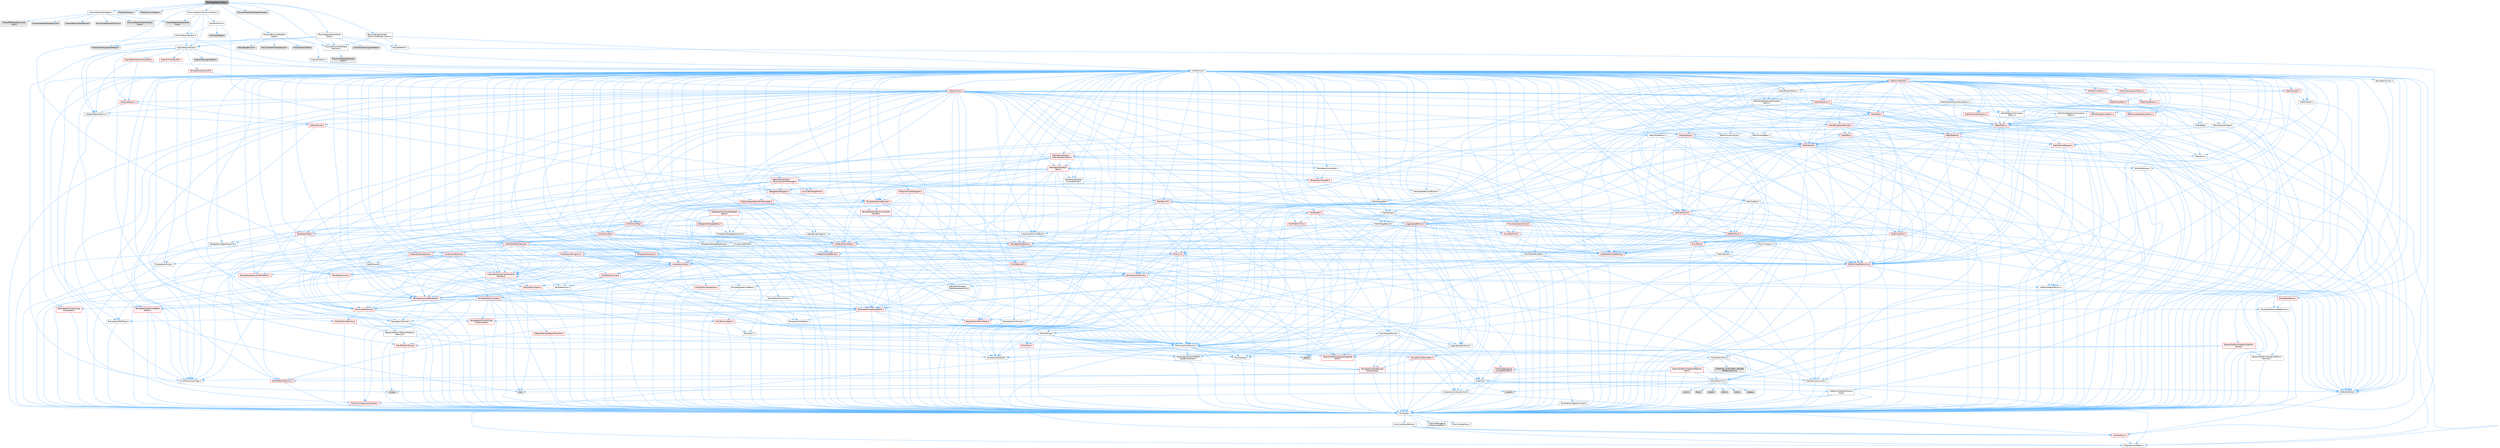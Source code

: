 digraph "PhysInterface_Chaos.h"
{
 // INTERACTIVE_SVG=YES
 // LATEX_PDF_SIZE
  bgcolor="transparent";
  edge [fontname=Helvetica,fontsize=10,labelfontname=Helvetica,labelfontsize=10];
  node [fontname=Helvetica,fontsize=10,shape=box,height=0.2,width=0.4];
  Node1 [id="Node000001",label="PhysInterface_Chaos.h",height=0.2,width=0.4,color="gray40", fillcolor="grey60", style="filled", fontcolor="black",tooltip=" "];
  Node1 -> Node2 [id="edge1_Node000001_Node000002",color="steelblue1",style="solid",tooltip=" "];
  Node2 [id="Node000002",label="ChaosInterfaceWrapper.h",height=0.2,width=0.4,color="grey40", fillcolor="white", style="filled",URL="$d5/df3/ChaosInterfaceWrapper_8h.html",tooltip=" "];
  Node2 -> Node3 [id="edge2_Node000002_Node000003",color="steelblue1",style="solid",tooltip=" "];
  Node3 [id="Node000003",label="ChaosInterfaceWrapperCore.h",height=0.2,width=0.4,color="grey60", fillcolor="#E0E0E0", style="filled",tooltip=" "];
  Node2 -> Node4 [id="edge3_Node000002_Node000004",color="steelblue1",style="solid",tooltip=" "];
  Node4 [id="Node000004",label="Chaos/ParticleHandleFwd.h",height=0.2,width=0.4,color="grey60", fillcolor="#E0E0E0", style="filled",tooltip=" "];
  Node2 -> Node5 [id="edge4_Node000002_Node000005",color="steelblue1",style="solid",tooltip=" "];
  Node5 [id="Node000005",label="Chaos/SpatialAcceleration\lFwd.h",height=0.2,width=0.4,color="grey60", fillcolor="#E0E0E0", style="filled",tooltip=" "];
  Node2 -> Node6 [id="edge5_Node000002_Node000006",color="steelblue1",style="solid",tooltip=" "];
  Node6 [id="Node000006",label="PhysicsInterfaceUtilsCore.h",height=0.2,width=0.4,color="grey60", fillcolor="#E0E0E0", style="filled",tooltip=" "];
  Node2 -> Node7 [id="edge6_Node000002_Node000007",color="steelblue1",style="solid",tooltip=" "];
  Node7 [id="Node000007",label="CollisionQueryFilterCallback\lCore.h",height=0.2,width=0.4,color="grey60", fillcolor="#E0E0E0", style="filled",tooltip=" "];
  Node2 -> Node8 [id="edge7_Node000002_Node000008",color="steelblue1",style="solid",tooltip=" "];
  Node8 [id="Node000008",label="Chaos/PBDRigidsEvolution\lFwd.h",height=0.2,width=0.4,color="grey60", fillcolor="#E0E0E0", style="filled",tooltip=" "];
  Node1 -> Node9 [id="edge8_Node000001_Node000009",color="steelblue1",style="solid",tooltip=" "];
  Node9 [id="Node000009",label="Chaos/Declares.h",height=0.2,width=0.4,color="grey60", fillcolor="#E0E0E0", style="filled",tooltip=" "];
  Node1 -> Node10 [id="edge9_Node000001_Node000010",color="steelblue1",style="solid",tooltip=" "];
  Node10 [id="Node000010",label="Chaos/PhysicsObject.h",height=0.2,width=0.4,color="grey60", fillcolor="#E0E0E0", style="filled",tooltip=" "];
  Node1 -> Node11 [id="edge10_Node000001_Node000011",color="steelblue1",style="solid",tooltip=" "];
  Node11 [id="Node000011",label="PhysicsEngine/Constraint\lTypes.h",height=0.2,width=0.4,color="grey40", fillcolor="white", style="filled",URL="$d7/dd1/ConstraintTypes_8h.html",tooltip=" "];
  Node11 -> Node12 [id="edge11_Node000011_Node000012",color="steelblue1",style="solid",tooltip=" "];
  Node12 [id="Node000012",label="CoreMinimal.h",height=0.2,width=0.4,color="grey40", fillcolor="white", style="filled",URL="$d7/d67/CoreMinimal_8h.html",tooltip=" "];
  Node12 -> Node13 [id="edge12_Node000012_Node000013",color="steelblue1",style="solid",tooltip=" "];
  Node13 [id="Node000013",label="CoreTypes.h",height=0.2,width=0.4,color="grey40", fillcolor="white", style="filled",URL="$dc/dec/CoreTypes_8h.html",tooltip=" "];
  Node13 -> Node14 [id="edge13_Node000013_Node000014",color="steelblue1",style="solid",tooltip=" "];
  Node14 [id="Node000014",label="HAL/Platform.h",height=0.2,width=0.4,color="red", fillcolor="#FFF0F0", style="filled",URL="$d9/dd0/Platform_8h.html",tooltip=" "];
  Node14 -> Node18 [id="edge14_Node000014_Node000018",color="steelblue1",style="solid",tooltip=" "];
  Node18 [id="Node000018",label="PreprocessorHelpers.h",height=0.2,width=0.4,color="grey40", fillcolor="white", style="filled",URL="$db/ddb/PreprocessorHelpers_8h.html",tooltip=" "];
  Node13 -> Node24 [id="edge15_Node000013_Node000024",color="steelblue1",style="solid",tooltip=" "];
  Node24 [id="Node000024",label="ProfilingDebugging\l/UMemoryDefines.h",height=0.2,width=0.4,color="grey40", fillcolor="white", style="filled",URL="$d2/da2/UMemoryDefines_8h.html",tooltip=" "];
  Node13 -> Node25 [id="edge16_Node000013_Node000025",color="steelblue1",style="solid",tooltip=" "];
  Node25 [id="Node000025",label="Misc/CoreMiscDefines.h",height=0.2,width=0.4,color="grey40", fillcolor="white", style="filled",URL="$da/d38/CoreMiscDefines_8h.html",tooltip=" "];
  Node25 -> Node14 [id="edge17_Node000025_Node000014",color="steelblue1",style="solid",tooltip=" "];
  Node25 -> Node18 [id="edge18_Node000025_Node000018",color="steelblue1",style="solid",tooltip=" "];
  Node13 -> Node26 [id="edge19_Node000013_Node000026",color="steelblue1",style="solid",tooltip=" "];
  Node26 [id="Node000026",label="Misc/CoreDefines.h",height=0.2,width=0.4,color="grey40", fillcolor="white", style="filled",URL="$d3/dd2/CoreDefines_8h.html",tooltip=" "];
  Node12 -> Node27 [id="edge20_Node000012_Node000027",color="steelblue1",style="solid",tooltip=" "];
  Node27 [id="Node000027",label="CoreFwd.h",height=0.2,width=0.4,color="grey40", fillcolor="white", style="filled",URL="$d1/d1e/CoreFwd_8h.html",tooltip=" "];
  Node27 -> Node13 [id="edge21_Node000027_Node000013",color="steelblue1",style="solid",tooltip=" "];
  Node27 -> Node28 [id="edge22_Node000027_Node000028",color="steelblue1",style="solid",tooltip=" "];
  Node28 [id="Node000028",label="Containers/ContainersFwd.h",height=0.2,width=0.4,color="grey40", fillcolor="white", style="filled",URL="$d4/d0a/ContainersFwd_8h.html",tooltip=" "];
  Node28 -> Node14 [id="edge23_Node000028_Node000014",color="steelblue1",style="solid",tooltip=" "];
  Node28 -> Node13 [id="edge24_Node000028_Node000013",color="steelblue1",style="solid",tooltip=" "];
  Node28 -> Node29 [id="edge25_Node000028_Node000029",color="steelblue1",style="solid",tooltip=" "];
  Node29 [id="Node000029",label="Traits/IsContiguousContainer.h",height=0.2,width=0.4,color="red", fillcolor="#FFF0F0", style="filled",URL="$d5/d3c/IsContiguousContainer_8h.html",tooltip=" "];
  Node29 -> Node13 [id="edge26_Node000029_Node000013",color="steelblue1",style="solid",tooltip=" "];
  Node27 -> Node32 [id="edge27_Node000027_Node000032",color="steelblue1",style="solid",tooltip=" "];
  Node32 [id="Node000032",label="Math/MathFwd.h",height=0.2,width=0.4,color="grey40", fillcolor="white", style="filled",URL="$d2/d10/MathFwd_8h.html",tooltip=" "];
  Node32 -> Node14 [id="edge28_Node000032_Node000014",color="steelblue1",style="solid",tooltip=" "];
  Node27 -> Node33 [id="edge29_Node000027_Node000033",color="steelblue1",style="solid",tooltip=" "];
  Node33 [id="Node000033",label="UObject/UObjectHierarchy\lFwd.h",height=0.2,width=0.4,color="grey40", fillcolor="white", style="filled",URL="$d3/d13/UObjectHierarchyFwd_8h.html",tooltip=" "];
  Node12 -> Node33 [id="edge30_Node000012_Node000033",color="steelblue1",style="solid",tooltip=" "];
  Node12 -> Node28 [id="edge31_Node000012_Node000028",color="steelblue1",style="solid",tooltip=" "];
  Node12 -> Node34 [id="edge32_Node000012_Node000034",color="steelblue1",style="solid",tooltip=" "];
  Node34 [id="Node000034",label="Misc/VarArgs.h",height=0.2,width=0.4,color="grey40", fillcolor="white", style="filled",URL="$d5/d6f/VarArgs_8h.html",tooltip=" "];
  Node34 -> Node13 [id="edge33_Node000034_Node000013",color="steelblue1",style="solid",tooltip=" "];
  Node12 -> Node35 [id="edge34_Node000012_Node000035",color="steelblue1",style="solid",tooltip=" "];
  Node35 [id="Node000035",label="Logging/LogVerbosity.h",height=0.2,width=0.4,color="grey40", fillcolor="white", style="filled",URL="$d2/d8f/LogVerbosity_8h.html",tooltip=" "];
  Node35 -> Node13 [id="edge35_Node000035_Node000013",color="steelblue1",style="solid",tooltip=" "];
  Node12 -> Node36 [id="edge36_Node000012_Node000036",color="steelblue1",style="solid",tooltip=" "];
  Node36 [id="Node000036",label="Misc/OutputDevice.h",height=0.2,width=0.4,color="grey40", fillcolor="white", style="filled",URL="$d7/d32/OutputDevice_8h.html",tooltip=" "];
  Node36 -> Node27 [id="edge37_Node000036_Node000027",color="steelblue1",style="solid",tooltip=" "];
  Node36 -> Node13 [id="edge38_Node000036_Node000013",color="steelblue1",style="solid",tooltip=" "];
  Node36 -> Node35 [id="edge39_Node000036_Node000035",color="steelblue1",style="solid",tooltip=" "];
  Node36 -> Node34 [id="edge40_Node000036_Node000034",color="steelblue1",style="solid",tooltip=" "];
  Node36 -> Node37 [id="edge41_Node000036_Node000037",color="steelblue1",style="solid",tooltip=" "];
  Node37 [id="Node000037",label="Templates/IsArrayOrRefOf\lTypeByPredicate.h",height=0.2,width=0.4,color="grey40", fillcolor="white", style="filled",URL="$d6/da1/IsArrayOrRefOfTypeByPredicate_8h.html",tooltip=" "];
  Node37 -> Node13 [id="edge42_Node000037_Node000013",color="steelblue1",style="solid",tooltip=" "];
  Node36 -> Node38 [id="edge43_Node000036_Node000038",color="steelblue1",style="solid",tooltip=" "];
  Node38 [id="Node000038",label="Templates/IsValidVariadic\lFunctionArg.h",height=0.2,width=0.4,color="red", fillcolor="#FFF0F0", style="filled",URL="$d0/dc8/IsValidVariadicFunctionArg_8h.html",tooltip=" "];
  Node38 -> Node13 [id="edge44_Node000038_Node000013",color="steelblue1",style="solid",tooltip=" "];
  Node36 -> Node40 [id="edge45_Node000036_Node000040",color="steelblue1",style="solid",tooltip=" "];
  Node40 [id="Node000040",label="Traits/IsCharEncodingCompatible\lWith.h",height=0.2,width=0.4,color="red", fillcolor="#FFF0F0", style="filled",URL="$df/dd1/IsCharEncodingCompatibleWith_8h.html",tooltip=" "];
  Node12 -> Node42 [id="edge46_Node000012_Node000042",color="steelblue1",style="solid",tooltip=" "];
  Node42 [id="Node000042",label="HAL/PlatformCrt.h",height=0.2,width=0.4,color="grey40", fillcolor="white", style="filled",URL="$d8/d75/PlatformCrt_8h.html",tooltip=" "];
  Node42 -> Node43 [id="edge47_Node000042_Node000043",color="steelblue1",style="solid",tooltip=" "];
  Node43 [id="Node000043",label="new",height=0.2,width=0.4,color="grey60", fillcolor="#E0E0E0", style="filled",tooltip=" "];
  Node42 -> Node44 [id="edge48_Node000042_Node000044",color="steelblue1",style="solid",tooltip=" "];
  Node44 [id="Node000044",label="wchar.h",height=0.2,width=0.4,color="grey60", fillcolor="#E0E0E0", style="filled",tooltip=" "];
  Node42 -> Node45 [id="edge49_Node000042_Node000045",color="steelblue1",style="solid",tooltip=" "];
  Node45 [id="Node000045",label="stddef.h",height=0.2,width=0.4,color="grey60", fillcolor="#E0E0E0", style="filled",tooltip=" "];
  Node42 -> Node46 [id="edge50_Node000042_Node000046",color="steelblue1",style="solid",tooltip=" "];
  Node46 [id="Node000046",label="stdlib.h",height=0.2,width=0.4,color="grey60", fillcolor="#E0E0E0", style="filled",tooltip=" "];
  Node42 -> Node47 [id="edge51_Node000042_Node000047",color="steelblue1",style="solid",tooltip=" "];
  Node47 [id="Node000047",label="stdio.h",height=0.2,width=0.4,color="grey60", fillcolor="#E0E0E0", style="filled",tooltip=" "];
  Node42 -> Node48 [id="edge52_Node000042_Node000048",color="steelblue1",style="solid",tooltip=" "];
  Node48 [id="Node000048",label="stdarg.h",height=0.2,width=0.4,color="grey60", fillcolor="#E0E0E0", style="filled",tooltip=" "];
  Node42 -> Node49 [id="edge53_Node000042_Node000049",color="steelblue1",style="solid",tooltip=" "];
  Node49 [id="Node000049",label="math.h",height=0.2,width=0.4,color="grey60", fillcolor="#E0E0E0", style="filled",tooltip=" "];
  Node42 -> Node50 [id="edge54_Node000042_Node000050",color="steelblue1",style="solid",tooltip=" "];
  Node50 [id="Node000050",label="float.h",height=0.2,width=0.4,color="grey60", fillcolor="#E0E0E0", style="filled",tooltip=" "];
  Node42 -> Node51 [id="edge55_Node000042_Node000051",color="steelblue1",style="solid",tooltip=" "];
  Node51 [id="Node000051",label="string.h",height=0.2,width=0.4,color="grey60", fillcolor="#E0E0E0", style="filled",tooltip=" "];
  Node12 -> Node52 [id="edge56_Node000012_Node000052",color="steelblue1",style="solid",tooltip=" "];
  Node52 [id="Node000052",label="HAL/PlatformMisc.h",height=0.2,width=0.4,color="grey40", fillcolor="white", style="filled",URL="$d0/df5/PlatformMisc_8h.html",tooltip=" "];
  Node52 -> Node13 [id="edge57_Node000052_Node000013",color="steelblue1",style="solid",tooltip=" "];
  Node52 -> Node53 [id="edge58_Node000052_Node000053",color="steelblue1",style="solid",tooltip=" "];
  Node53 [id="Node000053",label="GenericPlatform/GenericPlatform\lMisc.h",height=0.2,width=0.4,color="red", fillcolor="#FFF0F0", style="filled",URL="$db/d9a/GenericPlatformMisc_8h.html",tooltip=" "];
  Node53 -> Node27 [id="edge59_Node000053_Node000027",color="steelblue1",style="solid",tooltip=" "];
  Node53 -> Node13 [id="edge60_Node000053_Node000013",color="steelblue1",style="solid",tooltip=" "];
  Node53 -> Node42 [id="edge61_Node000053_Node000042",color="steelblue1",style="solid",tooltip=" "];
  Node53 -> Node57 [id="edge62_Node000053_Node000057",color="steelblue1",style="solid",tooltip=" "];
  Node57 [id="Node000057",label="Math/NumericLimits.h",height=0.2,width=0.4,color="grey40", fillcolor="white", style="filled",URL="$df/d1b/NumericLimits_8h.html",tooltip=" "];
  Node57 -> Node13 [id="edge63_Node000057_Node000013",color="steelblue1",style="solid",tooltip=" "];
  Node53 -> Node59 [id="edge64_Node000053_Node000059",color="steelblue1",style="solid",tooltip=" "];
  Node59 [id="Node000059",label="Misc/EnumClassFlags.h",height=0.2,width=0.4,color="grey40", fillcolor="white", style="filled",URL="$d8/de7/EnumClassFlags_8h.html",tooltip=" "];
  Node52 -> Node62 [id="edge65_Node000052_Node000062",color="steelblue1",style="solid",tooltip=" "];
  Node62 [id="Node000062",label="COMPILED_PLATFORM_HEADER\l(PlatformMisc.h)",height=0.2,width=0.4,color="grey60", fillcolor="#E0E0E0", style="filled",tooltip=" "];
  Node52 -> Node63 [id="edge66_Node000052_Node000063",color="steelblue1",style="solid",tooltip=" "];
  Node63 [id="Node000063",label="ProfilingDebugging\l/CpuProfilerTrace.h",height=0.2,width=0.4,color="red", fillcolor="#FFF0F0", style="filled",URL="$da/dcb/CpuProfilerTrace_8h.html",tooltip=" "];
  Node63 -> Node13 [id="edge67_Node000063_Node000013",color="steelblue1",style="solid",tooltip=" "];
  Node63 -> Node28 [id="edge68_Node000063_Node000028",color="steelblue1",style="solid",tooltip=" "];
  Node63 -> Node64 [id="edge69_Node000063_Node000064",color="steelblue1",style="solid",tooltip=" "];
  Node64 [id="Node000064",label="HAL/PlatformAtomics.h",height=0.2,width=0.4,color="red", fillcolor="#FFF0F0", style="filled",URL="$d3/d36/PlatformAtomics_8h.html",tooltip=" "];
  Node64 -> Node13 [id="edge70_Node000064_Node000013",color="steelblue1",style="solid",tooltip=" "];
  Node63 -> Node18 [id="edge71_Node000063_Node000018",color="steelblue1",style="solid",tooltip=" "];
  Node12 -> Node71 [id="edge72_Node000012_Node000071",color="steelblue1",style="solid",tooltip=" "];
  Node71 [id="Node000071",label="Misc/AssertionMacros.h",height=0.2,width=0.4,color="grey40", fillcolor="white", style="filled",URL="$d0/dfa/AssertionMacros_8h.html",tooltip=" "];
  Node71 -> Node13 [id="edge73_Node000071_Node000013",color="steelblue1",style="solid",tooltip=" "];
  Node71 -> Node14 [id="edge74_Node000071_Node000014",color="steelblue1",style="solid",tooltip=" "];
  Node71 -> Node52 [id="edge75_Node000071_Node000052",color="steelblue1",style="solid",tooltip=" "];
  Node71 -> Node18 [id="edge76_Node000071_Node000018",color="steelblue1",style="solid",tooltip=" "];
  Node71 -> Node72 [id="edge77_Node000071_Node000072",color="steelblue1",style="solid",tooltip=" "];
  Node72 [id="Node000072",label="Templates/EnableIf.h",height=0.2,width=0.4,color="grey40", fillcolor="white", style="filled",URL="$d7/d60/EnableIf_8h.html",tooltip=" "];
  Node72 -> Node13 [id="edge78_Node000072_Node000013",color="steelblue1",style="solid",tooltip=" "];
  Node71 -> Node37 [id="edge79_Node000071_Node000037",color="steelblue1",style="solid",tooltip=" "];
  Node71 -> Node38 [id="edge80_Node000071_Node000038",color="steelblue1",style="solid",tooltip=" "];
  Node71 -> Node40 [id="edge81_Node000071_Node000040",color="steelblue1",style="solid",tooltip=" "];
  Node71 -> Node34 [id="edge82_Node000071_Node000034",color="steelblue1",style="solid",tooltip=" "];
  Node71 -> Node73 [id="edge83_Node000071_Node000073",color="steelblue1",style="solid",tooltip=" "];
  Node73 [id="Node000073",label="String/FormatStringSan.h",height=0.2,width=0.4,color="red", fillcolor="#FFF0F0", style="filled",URL="$d3/d8b/FormatStringSan_8h.html",tooltip=" "];
  Node73 -> Node13 [id="edge84_Node000073_Node000013",color="steelblue1",style="solid",tooltip=" "];
  Node73 -> Node38 [id="edge85_Node000073_Node000038",color="steelblue1",style="solid",tooltip=" "];
  Node73 -> Node28 [id="edge86_Node000073_Node000028",color="steelblue1",style="solid",tooltip=" "];
  Node71 -> Node79 [id="edge87_Node000071_Node000079",color="steelblue1",style="solid",tooltip=" "];
  Node79 [id="Node000079",label="atomic",height=0.2,width=0.4,color="grey60", fillcolor="#E0E0E0", style="filled",tooltip=" "];
  Node12 -> Node80 [id="edge88_Node000012_Node000080",color="steelblue1",style="solid",tooltip=" "];
  Node80 [id="Node000080",label="Templates/IsPointer.h",height=0.2,width=0.4,color="grey40", fillcolor="white", style="filled",URL="$d7/d05/IsPointer_8h.html",tooltip=" "];
  Node80 -> Node13 [id="edge89_Node000080_Node000013",color="steelblue1",style="solid",tooltip=" "];
  Node12 -> Node81 [id="edge90_Node000012_Node000081",color="steelblue1",style="solid",tooltip=" "];
  Node81 [id="Node000081",label="HAL/PlatformMemory.h",height=0.2,width=0.4,color="red", fillcolor="#FFF0F0", style="filled",URL="$de/d68/PlatformMemory_8h.html",tooltip=" "];
  Node81 -> Node13 [id="edge91_Node000081_Node000013",color="steelblue1",style="solid",tooltip=" "];
  Node81 -> Node82 [id="edge92_Node000081_Node000082",color="steelblue1",style="solid",tooltip=" "];
  Node82 [id="Node000082",label="GenericPlatform/GenericPlatform\lMemory.h",height=0.2,width=0.4,color="grey40", fillcolor="white", style="filled",URL="$dd/d22/GenericPlatformMemory_8h.html",tooltip=" "];
  Node82 -> Node27 [id="edge93_Node000082_Node000027",color="steelblue1",style="solid",tooltip=" "];
  Node82 -> Node13 [id="edge94_Node000082_Node000013",color="steelblue1",style="solid",tooltip=" "];
  Node82 -> Node83 [id="edge95_Node000082_Node000083",color="steelblue1",style="solid",tooltip=" "];
  Node83 [id="Node000083",label="HAL/PlatformString.h",height=0.2,width=0.4,color="red", fillcolor="#FFF0F0", style="filled",URL="$db/db5/PlatformString_8h.html",tooltip=" "];
  Node83 -> Node13 [id="edge96_Node000083_Node000013",color="steelblue1",style="solid",tooltip=" "];
  Node82 -> Node51 [id="edge97_Node000082_Node000051",color="steelblue1",style="solid",tooltip=" "];
  Node82 -> Node44 [id="edge98_Node000082_Node000044",color="steelblue1",style="solid",tooltip=" "];
  Node12 -> Node64 [id="edge99_Node000012_Node000064",color="steelblue1",style="solid",tooltip=" "];
  Node12 -> Node86 [id="edge100_Node000012_Node000086",color="steelblue1",style="solid",tooltip=" "];
  Node86 [id="Node000086",label="Misc/Exec.h",height=0.2,width=0.4,color="grey40", fillcolor="white", style="filled",URL="$de/ddb/Exec_8h.html",tooltip=" "];
  Node86 -> Node13 [id="edge101_Node000086_Node000013",color="steelblue1",style="solid",tooltip=" "];
  Node86 -> Node71 [id="edge102_Node000086_Node000071",color="steelblue1",style="solid",tooltip=" "];
  Node12 -> Node87 [id="edge103_Node000012_Node000087",color="steelblue1",style="solid",tooltip=" "];
  Node87 [id="Node000087",label="HAL/MemoryBase.h",height=0.2,width=0.4,color="red", fillcolor="#FFF0F0", style="filled",URL="$d6/d9f/MemoryBase_8h.html",tooltip=" "];
  Node87 -> Node13 [id="edge104_Node000087_Node000013",color="steelblue1",style="solid",tooltip=" "];
  Node87 -> Node64 [id="edge105_Node000087_Node000064",color="steelblue1",style="solid",tooltip=" "];
  Node87 -> Node42 [id="edge106_Node000087_Node000042",color="steelblue1",style="solid",tooltip=" "];
  Node87 -> Node86 [id="edge107_Node000087_Node000086",color="steelblue1",style="solid",tooltip=" "];
  Node87 -> Node36 [id="edge108_Node000087_Node000036",color="steelblue1",style="solid",tooltip=" "];
  Node12 -> Node97 [id="edge109_Node000012_Node000097",color="steelblue1",style="solid",tooltip=" "];
  Node97 [id="Node000097",label="HAL/UnrealMemory.h",height=0.2,width=0.4,color="red", fillcolor="#FFF0F0", style="filled",URL="$d9/d96/UnrealMemory_8h.html",tooltip=" "];
  Node97 -> Node13 [id="edge110_Node000097_Node000013",color="steelblue1",style="solid",tooltip=" "];
  Node97 -> Node82 [id="edge111_Node000097_Node000082",color="steelblue1",style="solid",tooltip=" "];
  Node97 -> Node87 [id="edge112_Node000097_Node000087",color="steelblue1",style="solid",tooltip=" "];
  Node97 -> Node81 [id="edge113_Node000097_Node000081",color="steelblue1",style="solid",tooltip=" "];
  Node97 -> Node80 [id="edge114_Node000097_Node000080",color="steelblue1",style="solid",tooltip=" "];
  Node12 -> Node99 [id="edge115_Node000012_Node000099",color="steelblue1",style="solid",tooltip=" "];
  Node99 [id="Node000099",label="Templates/IsArithmetic.h",height=0.2,width=0.4,color="grey40", fillcolor="white", style="filled",URL="$d2/d5d/IsArithmetic_8h.html",tooltip=" "];
  Node99 -> Node13 [id="edge116_Node000099_Node000013",color="steelblue1",style="solid",tooltip=" "];
  Node12 -> Node93 [id="edge117_Node000012_Node000093",color="steelblue1",style="solid",tooltip=" "];
  Node93 [id="Node000093",label="Templates/AndOrNot.h",height=0.2,width=0.4,color="grey40", fillcolor="white", style="filled",URL="$db/d0a/AndOrNot_8h.html",tooltip=" "];
  Node93 -> Node13 [id="edge118_Node000093_Node000013",color="steelblue1",style="solid",tooltip=" "];
  Node12 -> Node100 [id="edge119_Node000012_Node000100",color="steelblue1",style="solid",tooltip=" "];
  Node100 [id="Node000100",label="Templates/IsPODType.h",height=0.2,width=0.4,color="grey40", fillcolor="white", style="filled",URL="$d7/db1/IsPODType_8h.html",tooltip=" "];
  Node100 -> Node13 [id="edge120_Node000100_Node000013",color="steelblue1",style="solid",tooltip=" "];
  Node12 -> Node101 [id="edge121_Node000012_Node000101",color="steelblue1",style="solid",tooltip=" "];
  Node101 [id="Node000101",label="Templates/IsUECoreType.h",height=0.2,width=0.4,color="red", fillcolor="#FFF0F0", style="filled",URL="$d1/db8/IsUECoreType_8h.html",tooltip=" "];
  Node101 -> Node13 [id="edge122_Node000101_Node000013",color="steelblue1",style="solid",tooltip=" "];
  Node12 -> Node94 [id="edge123_Node000012_Node000094",color="steelblue1",style="solid",tooltip=" "];
  Node94 [id="Node000094",label="Templates/IsTriviallyCopy\lConstructible.h",height=0.2,width=0.4,color="red", fillcolor="#FFF0F0", style="filled",URL="$d3/d78/IsTriviallyCopyConstructible_8h.html",tooltip=" "];
  Node94 -> Node13 [id="edge124_Node000094_Node000013",color="steelblue1",style="solid",tooltip=" "];
  Node12 -> Node102 [id="edge125_Node000012_Node000102",color="steelblue1",style="solid",tooltip=" "];
  Node102 [id="Node000102",label="Templates/UnrealTypeTraits.h",height=0.2,width=0.4,color="red", fillcolor="#FFF0F0", style="filled",URL="$d2/d2d/UnrealTypeTraits_8h.html",tooltip=" "];
  Node102 -> Node13 [id="edge126_Node000102_Node000013",color="steelblue1",style="solid",tooltip=" "];
  Node102 -> Node80 [id="edge127_Node000102_Node000080",color="steelblue1",style="solid",tooltip=" "];
  Node102 -> Node71 [id="edge128_Node000102_Node000071",color="steelblue1",style="solid",tooltip=" "];
  Node102 -> Node93 [id="edge129_Node000102_Node000093",color="steelblue1",style="solid",tooltip=" "];
  Node102 -> Node72 [id="edge130_Node000102_Node000072",color="steelblue1",style="solid",tooltip=" "];
  Node102 -> Node99 [id="edge131_Node000102_Node000099",color="steelblue1",style="solid",tooltip=" "];
  Node102 -> Node100 [id="edge132_Node000102_Node000100",color="steelblue1",style="solid",tooltip=" "];
  Node102 -> Node101 [id="edge133_Node000102_Node000101",color="steelblue1",style="solid",tooltip=" "];
  Node102 -> Node94 [id="edge134_Node000102_Node000094",color="steelblue1",style="solid",tooltip=" "];
  Node12 -> Node72 [id="edge135_Node000012_Node000072",color="steelblue1",style="solid",tooltip=" "];
  Node12 -> Node104 [id="edge136_Node000012_Node000104",color="steelblue1",style="solid",tooltip=" "];
  Node104 [id="Node000104",label="Templates/RemoveReference.h",height=0.2,width=0.4,color="grey40", fillcolor="white", style="filled",URL="$da/dbe/RemoveReference_8h.html",tooltip=" "];
  Node104 -> Node13 [id="edge137_Node000104_Node000013",color="steelblue1",style="solid",tooltip=" "];
  Node12 -> Node105 [id="edge138_Node000012_Node000105",color="steelblue1",style="solid",tooltip=" "];
  Node105 [id="Node000105",label="Templates/IntegralConstant.h",height=0.2,width=0.4,color="grey40", fillcolor="white", style="filled",URL="$db/d1b/IntegralConstant_8h.html",tooltip=" "];
  Node105 -> Node13 [id="edge139_Node000105_Node000013",color="steelblue1",style="solid",tooltip=" "];
  Node12 -> Node106 [id="edge140_Node000012_Node000106",color="steelblue1",style="solid",tooltip=" "];
  Node106 [id="Node000106",label="Templates/IsClass.h",height=0.2,width=0.4,color="grey40", fillcolor="white", style="filled",URL="$db/dcb/IsClass_8h.html",tooltip=" "];
  Node106 -> Node13 [id="edge141_Node000106_Node000013",color="steelblue1",style="solid",tooltip=" "];
  Node12 -> Node107 [id="edge142_Node000012_Node000107",color="steelblue1",style="solid",tooltip=" "];
  Node107 [id="Node000107",label="Templates/TypeCompatible\lBytes.h",height=0.2,width=0.4,color="red", fillcolor="#FFF0F0", style="filled",URL="$df/d0a/TypeCompatibleBytes_8h.html",tooltip=" "];
  Node107 -> Node13 [id="edge143_Node000107_Node000013",color="steelblue1",style="solid",tooltip=" "];
  Node107 -> Node51 [id="edge144_Node000107_Node000051",color="steelblue1",style="solid",tooltip=" "];
  Node107 -> Node43 [id="edge145_Node000107_Node000043",color="steelblue1",style="solid",tooltip=" "];
  Node12 -> Node29 [id="edge146_Node000012_Node000029",color="steelblue1",style="solid",tooltip=" "];
  Node12 -> Node108 [id="edge147_Node000012_Node000108",color="steelblue1",style="solid",tooltip=" "];
  Node108 [id="Node000108",label="Templates/UnrealTemplate.h",height=0.2,width=0.4,color="red", fillcolor="#FFF0F0", style="filled",URL="$d4/d24/UnrealTemplate_8h.html",tooltip=" "];
  Node108 -> Node13 [id="edge148_Node000108_Node000013",color="steelblue1",style="solid",tooltip=" "];
  Node108 -> Node80 [id="edge149_Node000108_Node000080",color="steelblue1",style="solid",tooltip=" "];
  Node108 -> Node97 [id="edge150_Node000108_Node000097",color="steelblue1",style="solid",tooltip=" "];
  Node108 -> Node102 [id="edge151_Node000108_Node000102",color="steelblue1",style="solid",tooltip=" "];
  Node108 -> Node104 [id="edge152_Node000108_Node000104",color="steelblue1",style="solid",tooltip=" "];
  Node108 -> Node107 [id="edge153_Node000108_Node000107",color="steelblue1",style="solid",tooltip=" "];
  Node108 -> Node29 [id="edge154_Node000108_Node000029",color="steelblue1",style="solid",tooltip=" "];
  Node12 -> Node57 [id="edge155_Node000012_Node000057",color="steelblue1",style="solid",tooltip=" "];
  Node12 -> Node112 [id="edge156_Node000012_Node000112",color="steelblue1",style="solid",tooltip=" "];
  Node112 [id="Node000112",label="HAL/PlatformMath.h",height=0.2,width=0.4,color="red", fillcolor="#FFF0F0", style="filled",URL="$dc/d53/PlatformMath_8h.html",tooltip=" "];
  Node112 -> Node13 [id="edge157_Node000112_Node000013",color="steelblue1",style="solid",tooltip=" "];
  Node12 -> Node95 [id="edge158_Node000012_Node000095",color="steelblue1",style="solid",tooltip=" "];
  Node95 [id="Node000095",label="Templates/IsTriviallyCopy\lAssignable.h",height=0.2,width=0.4,color="red", fillcolor="#FFF0F0", style="filled",URL="$d2/df2/IsTriviallyCopyAssignable_8h.html",tooltip=" "];
  Node95 -> Node13 [id="edge159_Node000095_Node000013",color="steelblue1",style="solid",tooltip=" "];
  Node12 -> Node120 [id="edge160_Node000012_Node000120",color="steelblue1",style="solid",tooltip=" "];
  Node120 [id="Node000120",label="Templates/MemoryOps.h",height=0.2,width=0.4,color="red", fillcolor="#FFF0F0", style="filled",URL="$db/dea/MemoryOps_8h.html",tooltip=" "];
  Node120 -> Node13 [id="edge161_Node000120_Node000013",color="steelblue1",style="solid",tooltip=" "];
  Node120 -> Node97 [id="edge162_Node000120_Node000097",color="steelblue1",style="solid",tooltip=" "];
  Node120 -> Node95 [id="edge163_Node000120_Node000095",color="steelblue1",style="solid",tooltip=" "];
  Node120 -> Node94 [id="edge164_Node000120_Node000094",color="steelblue1",style="solid",tooltip=" "];
  Node120 -> Node102 [id="edge165_Node000120_Node000102",color="steelblue1",style="solid",tooltip=" "];
  Node120 -> Node43 [id="edge166_Node000120_Node000043",color="steelblue1",style="solid",tooltip=" "];
  Node12 -> Node121 [id="edge167_Node000012_Node000121",color="steelblue1",style="solid",tooltip=" "];
  Node121 [id="Node000121",label="Containers/ContainerAllocation\lPolicies.h",height=0.2,width=0.4,color="red", fillcolor="#FFF0F0", style="filled",URL="$d7/dff/ContainerAllocationPolicies_8h.html",tooltip=" "];
  Node121 -> Node13 [id="edge168_Node000121_Node000013",color="steelblue1",style="solid",tooltip=" "];
  Node121 -> Node121 [id="edge169_Node000121_Node000121",color="steelblue1",style="solid",tooltip=" "];
  Node121 -> Node112 [id="edge170_Node000121_Node000112",color="steelblue1",style="solid",tooltip=" "];
  Node121 -> Node97 [id="edge171_Node000121_Node000097",color="steelblue1",style="solid",tooltip=" "];
  Node121 -> Node57 [id="edge172_Node000121_Node000057",color="steelblue1",style="solid",tooltip=" "];
  Node121 -> Node71 [id="edge173_Node000121_Node000071",color="steelblue1",style="solid",tooltip=" "];
  Node121 -> Node120 [id="edge174_Node000121_Node000120",color="steelblue1",style="solid",tooltip=" "];
  Node121 -> Node107 [id="edge175_Node000121_Node000107",color="steelblue1",style="solid",tooltip=" "];
  Node12 -> Node124 [id="edge176_Node000012_Node000124",color="steelblue1",style="solid",tooltip=" "];
  Node124 [id="Node000124",label="Templates/IsEnumClass.h",height=0.2,width=0.4,color="grey40", fillcolor="white", style="filled",URL="$d7/d15/IsEnumClass_8h.html",tooltip=" "];
  Node124 -> Node13 [id="edge177_Node000124_Node000013",color="steelblue1",style="solid",tooltip=" "];
  Node124 -> Node93 [id="edge178_Node000124_Node000093",color="steelblue1",style="solid",tooltip=" "];
  Node12 -> Node125 [id="edge179_Node000012_Node000125",color="steelblue1",style="solid",tooltip=" "];
  Node125 [id="Node000125",label="HAL/PlatformProperties.h",height=0.2,width=0.4,color="red", fillcolor="#FFF0F0", style="filled",URL="$d9/db0/PlatformProperties_8h.html",tooltip=" "];
  Node125 -> Node13 [id="edge180_Node000125_Node000013",color="steelblue1",style="solid",tooltip=" "];
  Node12 -> Node128 [id="edge181_Node000012_Node000128",color="steelblue1",style="solid",tooltip=" "];
  Node128 [id="Node000128",label="Misc/EngineVersionBase.h",height=0.2,width=0.4,color="grey40", fillcolor="white", style="filled",URL="$d5/d2b/EngineVersionBase_8h.html",tooltip=" "];
  Node128 -> Node13 [id="edge182_Node000128_Node000013",color="steelblue1",style="solid",tooltip=" "];
  Node12 -> Node129 [id="edge183_Node000012_Node000129",color="steelblue1",style="solid",tooltip=" "];
  Node129 [id="Node000129",label="Internationalization\l/TextNamespaceFwd.h",height=0.2,width=0.4,color="grey40", fillcolor="white", style="filled",URL="$d8/d97/TextNamespaceFwd_8h.html",tooltip=" "];
  Node129 -> Node13 [id="edge184_Node000129_Node000013",color="steelblue1",style="solid",tooltip=" "];
  Node12 -> Node130 [id="edge185_Node000012_Node000130",color="steelblue1",style="solid",tooltip=" "];
  Node130 [id="Node000130",label="Serialization/Archive.h",height=0.2,width=0.4,color="red", fillcolor="#FFF0F0", style="filled",URL="$d7/d3b/Archive_8h.html",tooltip=" "];
  Node130 -> Node27 [id="edge186_Node000130_Node000027",color="steelblue1",style="solid",tooltip=" "];
  Node130 -> Node13 [id="edge187_Node000130_Node000013",color="steelblue1",style="solid",tooltip=" "];
  Node130 -> Node125 [id="edge188_Node000130_Node000125",color="steelblue1",style="solid",tooltip=" "];
  Node130 -> Node129 [id="edge189_Node000130_Node000129",color="steelblue1",style="solid",tooltip=" "];
  Node130 -> Node32 [id="edge190_Node000130_Node000032",color="steelblue1",style="solid",tooltip=" "];
  Node130 -> Node71 [id="edge191_Node000130_Node000071",color="steelblue1",style="solid",tooltip=" "];
  Node130 -> Node128 [id="edge192_Node000130_Node000128",color="steelblue1",style="solid",tooltip=" "];
  Node130 -> Node34 [id="edge193_Node000130_Node000034",color="steelblue1",style="solid",tooltip=" "];
  Node130 -> Node72 [id="edge194_Node000130_Node000072",color="steelblue1",style="solid",tooltip=" "];
  Node130 -> Node37 [id="edge195_Node000130_Node000037",color="steelblue1",style="solid",tooltip=" "];
  Node130 -> Node124 [id="edge196_Node000130_Node000124",color="steelblue1",style="solid",tooltip=" "];
  Node130 -> Node38 [id="edge197_Node000130_Node000038",color="steelblue1",style="solid",tooltip=" "];
  Node130 -> Node108 [id="edge198_Node000130_Node000108",color="steelblue1",style="solid",tooltip=" "];
  Node130 -> Node40 [id="edge199_Node000130_Node000040",color="steelblue1",style="solid",tooltip=" "];
  Node130 -> Node133 [id="edge200_Node000130_Node000133",color="steelblue1",style="solid",tooltip=" "];
  Node133 [id="Node000133",label="UObject/ObjectVersion.h",height=0.2,width=0.4,color="grey40", fillcolor="white", style="filled",URL="$da/d63/ObjectVersion_8h.html",tooltip=" "];
  Node133 -> Node13 [id="edge201_Node000133_Node000013",color="steelblue1",style="solid",tooltip=" "];
  Node12 -> Node134 [id="edge202_Node000012_Node000134",color="steelblue1",style="solid",tooltip=" "];
  Node134 [id="Node000134",label="Templates/Less.h",height=0.2,width=0.4,color="grey40", fillcolor="white", style="filled",URL="$de/dc8/Less_8h.html",tooltip=" "];
  Node134 -> Node13 [id="edge203_Node000134_Node000013",color="steelblue1",style="solid",tooltip=" "];
  Node134 -> Node108 [id="edge204_Node000134_Node000108",color="steelblue1",style="solid",tooltip=" "];
  Node12 -> Node135 [id="edge205_Node000012_Node000135",color="steelblue1",style="solid",tooltip=" "];
  Node135 [id="Node000135",label="Templates/Sorting.h",height=0.2,width=0.4,color="red", fillcolor="#FFF0F0", style="filled",URL="$d3/d9e/Sorting_8h.html",tooltip=" "];
  Node135 -> Node13 [id="edge206_Node000135_Node000013",color="steelblue1",style="solid",tooltip=" "];
  Node135 -> Node112 [id="edge207_Node000135_Node000112",color="steelblue1",style="solid",tooltip=" "];
  Node135 -> Node134 [id="edge208_Node000135_Node000134",color="steelblue1",style="solid",tooltip=" "];
  Node12 -> Node146 [id="edge209_Node000012_Node000146",color="steelblue1",style="solid",tooltip=" "];
  Node146 [id="Node000146",label="Misc/Char.h",height=0.2,width=0.4,color="red", fillcolor="#FFF0F0", style="filled",URL="$d0/d58/Char_8h.html",tooltip=" "];
  Node146 -> Node13 [id="edge210_Node000146_Node000013",color="steelblue1",style="solid",tooltip=" "];
  Node12 -> Node149 [id="edge211_Node000012_Node000149",color="steelblue1",style="solid",tooltip=" "];
  Node149 [id="Node000149",label="GenericPlatform/GenericPlatform\lStricmp.h",height=0.2,width=0.4,color="grey40", fillcolor="white", style="filled",URL="$d2/d86/GenericPlatformStricmp_8h.html",tooltip=" "];
  Node149 -> Node13 [id="edge212_Node000149_Node000013",color="steelblue1",style="solid",tooltip=" "];
  Node12 -> Node150 [id="edge213_Node000012_Node000150",color="steelblue1",style="solid",tooltip=" "];
  Node150 [id="Node000150",label="GenericPlatform/GenericPlatform\lString.h",height=0.2,width=0.4,color="red", fillcolor="#FFF0F0", style="filled",URL="$dd/d20/GenericPlatformString_8h.html",tooltip=" "];
  Node150 -> Node13 [id="edge214_Node000150_Node000013",color="steelblue1",style="solid",tooltip=" "];
  Node150 -> Node149 [id="edge215_Node000150_Node000149",color="steelblue1",style="solid",tooltip=" "];
  Node150 -> Node72 [id="edge216_Node000150_Node000072",color="steelblue1",style="solid",tooltip=" "];
  Node150 -> Node40 [id="edge217_Node000150_Node000040",color="steelblue1",style="solid",tooltip=" "];
  Node12 -> Node83 [id="edge218_Node000012_Node000083",color="steelblue1",style="solid",tooltip=" "];
  Node12 -> Node153 [id="edge219_Node000012_Node000153",color="steelblue1",style="solid",tooltip=" "];
  Node153 [id="Node000153",label="Misc/CString.h",height=0.2,width=0.4,color="grey40", fillcolor="white", style="filled",URL="$d2/d49/CString_8h.html",tooltip=" "];
  Node153 -> Node13 [id="edge220_Node000153_Node000013",color="steelblue1",style="solid",tooltip=" "];
  Node153 -> Node42 [id="edge221_Node000153_Node000042",color="steelblue1",style="solid",tooltip=" "];
  Node153 -> Node83 [id="edge222_Node000153_Node000083",color="steelblue1",style="solid",tooltip=" "];
  Node153 -> Node71 [id="edge223_Node000153_Node000071",color="steelblue1",style="solid",tooltip=" "];
  Node153 -> Node146 [id="edge224_Node000153_Node000146",color="steelblue1",style="solid",tooltip=" "];
  Node153 -> Node34 [id="edge225_Node000153_Node000034",color="steelblue1",style="solid",tooltip=" "];
  Node153 -> Node37 [id="edge226_Node000153_Node000037",color="steelblue1",style="solid",tooltip=" "];
  Node153 -> Node38 [id="edge227_Node000153_Node000038",color="steelblue1",style="solid",tooltip=" "];
  Node153 -> Node40 [id="edge228_Node000153_Node000040",color="steelblue1",style="solid",tooltip=" "];
  Node12 -> Node154 [id="edge229_Node000012_Node000154",color="steelblue1",style="solid",tooltip=" "];
  Node154 [id="Node000154",label="Misc/Crc.h",height=0.2,width=0.4,color="red", fillcolor="#FFF0F0", style="filled",URL="$d4/dd2/Crc_8h.html",tooltip=" "];
  Node154 -> Node13 [id="edge230_Node000154_Node000013",color="steelblue1",style="solid",tooltip=" "];
  Node154 -> Node83 [id="edge231_Node000154_Node000083",color="steelblue1",style="solid",tooltip=" "];
  Node154 -> Node71 [id="edge232_Node000154_Node000071",color="steelblue1",style="solid",tooltip=" "];
  Node154 -> Node153 [id="edge233_Node000154_Node000153",color="steelblue1",style="solid",tooltip=" "];
  Node154 -> Node146 [id="edge234_Node000154_Node000146",color="steelblue1",style="solid",tooltip=" "];
  Node154 -> Node102 [id="edge235_Node000154_Node000102",color="steelblue1",style="solid",tooltip=" "];
  Node12 -> Node145 [id="edge236_Node000012_Node000145",color="steelblue1",style="solid",tooltip=" "];
  Node145 [id="Node000145",label="Math/UnrealMathUtility.h",height=0.2,width=0.4,color="red", fillcolor="#FFF0F0", style="filled",URL="$db/db8/UnrealMathUtility_8h.html",tooltip=" "];
  Node145 -> Node13 [id="edge237_Node000145_Node000013",color="steelblue1",style="solid",tooltip=" "];
  Node145 -> Node71 [id="edge238_Node000145_Node000071",color="steelblue1",style="solid",tooltip=" "];
  Node145 -> Node112 [id="edge239_Node000145_Node000112",color="steelblue1",style="solid",tooltip=" "];
  Node145 -> Node32 [id="edge240_Node000145_Node000032",color="steelblue1",style="solid",tooltip=" "];
  Node12 -> Node155 [id="edge241_Node000012_Node000155",color="steelblue1",style="solid",tooltip=" "];
  Node155 [id="Node000155",label="Containers/UnrealString.h",height=0.2,width=0.4,color="red", fillcolor="#FFF0F0", style="filled",URL="$d5/dba/UnrealString_8h.html",tooltip=" "];
  Node12 -> Node159 [id="edge242_Node000012_Node000159",color="steelblue1",style="solid",tooltip=" "];
  Node159 [id="Node000159",label="Containers/Array.h",height=0.2,width=0.4,color="red", fillcolor="#FFF0F0", style="filled",URL="$df/dd0/Array_8h.html",tooltip=" "];
  Node159 -> Node13 [id="edge243_Node000159_Node000013",color="steelblue1",style="solid",tooltip=" "];
  Node159 -> Node71 [id="edge244_Node000159_Node000071",color="steelblue1",style="solid",tooltip=" "];
  Node159 -> Node97 [id="edge245_Node000159_Node000097",color="steelblue1",style="solid",tooltip=" "];
  Node159 -> Node102 [id="edge246_Node000159_Node000102",color="steelblue1",style="solid",tooltip=" "];
  Node159 -> Node108 [id="edge247_Node000159_Node000108",color="steelblue1",style="solid",tooltip=" "];
  Node159 -> Node121 [id="edge248_Node000159_Node000121",color="steelblue1",style="solid",tooltip=" "];
  Node159 -> Node130 [id="edge249_Node000159_Node000130",color="steelblue1",style="solid",tooltip=" "];
  Node159 -> Node138 [id="edge250_Node000159_Node000138",color="steelblue1",style="solid",tooltip=" "];
  Node138 [id="Node000138",label="Templates/Invoke.h",height=0.2,width=0.4,color="red", fillcolor="#FFF0F0", style="filled",URL="$d7/deb/Invoke_8h.html",tooltip=" "];
  Node138 -> Node13 [id="edge251_Node000138_Node000013",color="steelblue1",style="solid",tooltip=" "];
  Node138 -> Node108 [id="edge252_Node000138_Node000108",color="steelblue1",style="solid",tooltip=" "];
  Node159 -> Node134 [id="edge253_Node000159_Node000134",color="steelblue1",style="solid",tooltip=" "];
  Node159 -> Node135 [id="edge254_Node000159_Node000135",color="steelblue1",style="solid",tooltip=" "];
  Node159 -> Node182 [id="edge255_Node000159_Node000182",color="steelblue1",style="solid",tooltip=" "];
  Node182 [id="Node000182",label="Templates/AlignmentTemplates.h",height=0.2,width=0.4,color="red", fillcolor="#FFF0F0", style="filled",URL="$dd/d32/AlignmentTemplates_8h.html",tooltip=" "];
  Node182 -> Node13 [id="edge256_Node000182_Node000013",color="steelblue1",style="solid",tooltip=" "];
  Node182 -> Node80 [id="edge257_Node000182_Node000080",color="steelblue1",style="solid",tooltip=" "];
  Node12 -> Node183 [id="edge258_Node000012_Node000183",color="steelblue1",style="solid",tooltip=" "];
  Node183 [id="Node000183",label="Misc/FrameNumber.h",height=0.2,width=0.4,color="grey40", fillcolor="white", style="filled",URL="$dd/dbd/FrameNumber_8h.html",tooltip=" "];
  Node183 -> Node13 [id="edge259_Node000183_Node000013",color="steelblue1",style="solid",tooltip=" "];
  Node183 -> Node57 [id="edge260_Node000183_Node000057",color="steelblue1",style="solid",tooltip=" "];
  Node183 -> Node145 [id="edge261_Node000183_Node000145",color="steelblue1",style="solid",tooltip=" "];
  Node183 -> Node72 [id="edge262_Node000183_Node000072",color="steelblue1",style="solid",tooltip=" "];
  Node183 -> Node102 [id="edge263_Node000183_Node000102",color="steelblue1",style="solid",tooltip=" "];
  Node12 -> Node184 [id="edge264_Node000012_Node000184",color="steelblue1",style="solid",tooltip=" "];
  Node184 [id="Node000184",label="Misc/Timespan.h",height=0.2,width=0.4,color="grey40", fillcolor="white", style="filled",URL="$da/dd9/Timespan_8h.html",tooltip=" "];
  Node184 -> Node13 [id="edge265_Node000184_Node000013",color="steelblue1",style="solid",tooltip=" "];
  Node184 -> Node185 [id="edge266_Node000184_Node000185",color="steelblue1",style="solid",tooltip=" "];
  Node185 [id="Node000185",label="Math/Interval.h",height=0.2,width=0.4,color="grey40", fillcolor="white", style="filled",URL="$d1/d55/Interval_8h.html",tooltip=" "];
  Node185 -> Node13 [id="edge267_Node000185_Node000013",color="steelblue1",style="solid",tooltip=" "];
  Node185 -> Node99 [id="edge268_Node000185_Node000099",color="steelblue1",style="solid",tooltip=" "];
  Node185 -> Node102 [id="edge269_Node000185_Node000102",color="steelblue1",style="solid",tooltip=" "];
  Node185 -> Node57 [id="edge270_Node000185_Node000057",color="steelblue1",style="solid",tooltip=" "];
  Node185 -> Node145 [id="edge271_Node000185_Node000145",color="steelblue1",style="solid",tooltip=" "];
  Node184 -> Node145 [id="edge272_Node000184_Node000145",color="steelblue1",style="solid",tooltip=" "];
  Node184 -> Node71 [id="edge273_Node000184_Node000071",color="steelblue1",style="solid",tooltip=" "];
  Node12 -> Node186 [id="edge274_Node000012_Node000186",color="steelblue1",style="solid",tooltip=" "];
  Node186 [id="Node000186",label="Containers/StringConv.h",height=0.2,width=0.4,color="red", fillcolor="#FFF0F0", style="filled",URL="$d3/ddf/StringConv_8h.html",tooltip=" "];
  Node186 -> Node13 [id="edge275_Node000186_Node000013",color="steelblue1",style="solid",tooltip=" "];
  Node186 -> Node71 [id="edge276_Node000186_Node000071",color="steelblue1",style="solid",tooltip=" "];
  Node186 -> Node121 [id="edge277_Node000186_Node000121",color="steelblue1",style="solid",tooltip=" "];
  Node186 -> Node159 [id="edge278_Node000186_Node000159",color="steelblue1",style="solid",tooltip=" "];
  Node186 -> Node153 [id="edge279_Node000186_Node000153",color="steelblue1",style="solid",tooltip=" "];
  Node186 -> Node187 [id="edge280_Node000186_Node000187",color="steelblue1",style="solid",tooltip=" "];
  Node187 [id="Node000187",label="Templates/IsArray.h",height=0.2,width=0.4,color="grey40", fillcolor="white", style="filled",URL="$d8/d8d/IsArray_8h.html",tooltip=" "];
  Node187 -> Node13 [id="edge281_Node000187_Node000013",color="steelblue1",style="solid",tooltip=" "];
  Node186 -> Node108 [id="edge282_Node000186_Node000108",color="steelblue1",style="solid",tooltip=" "];
  Node186 -> Node102 [id="edge283_Node000186_Node000102",color="steelblue1",style="solid",tooltip=" "];
  Node186 -> Node40 [id="edge284_Node000186_Node000040",color="steelblue1",style="solid",tooltip=" "];
  Node186 -> Node29 [id="edge285_Node000186_Node000029",color="steelblue1",style="solid",tooltip=" "];
  Node12 -> Node188 [id="edge286_Node000012_Node000188",color="steelblue1",style="solid",tooltip=" "];
  Node188 [id="Node000188",label="UObject/UnrealNames.h",height=0.2,width=0.4,color="red", fillcolor="#FFF0F0", style="filled",URL="$d8/db1/UnrealNames_8h.html",tooltip=" "];
  Node188 -> Node13 [id="edge287_Node000188_Node000013",color="steelblue1",style="solid",tooltip=" "];
  Node12 -> Node190 [id="edge288_Node000012_Node000190",color="steelblue1",style="solid",tooltip=" "];
  Node190 [id="Node000190",label="UObject/NameTypes.h",height=0.2,width=0.4,color="red", fillcolor="#FFF0F0", style="filled",URL="$d6/d35/NameTypes_8h.html",tooltip=" "];
  Node190 -> Node13 [id="edge289_Node000190_Node000013",color="steelblue1",style="solid",tooltip=" "];
  Node190 -> Node71 [id="edge290_Node000190_Node000071",color="steelblue1",style="solid",tooltip=" "];
  Node190 -> Node97 [id="edge291_Node000190_Node000097",color="steelblue1",style="solid",tooltip=" "];
  Node190 -> Node102 [id="edge292_Node000190_Node000102",color="steelblue1",style="solid",tooltip=" "];
  Node190 -> Node108 [id="edge293_Node000190_Node000108",color="steelblue1",style="solid",tooltip=" "];
  Node190 -> Node155 [id="edge294_Node000190_Node000155",color="steelblue1",style="solid",tooltip=" "];
  Node190 -> Node186 [id="edge295_Node000190_Node000186",color="steelblue1",style="solid",tooltip=" "];
  Node190 -> Node188 [id="edge296_Node000190_Node000188",color="steelblue1",style="solid",tooltip=" "];
  Node12 -> Node198 [id="edge297_Node000012_Node000198",color="steelblue1",style="solid",tooltip=" "];
  Node198 [id="Node000198",label="Misc/Parse.h",height=0.2,width=0.4,color="red", fillcolor="#FFF0F0", style="filled",URL="$dc/d71/Parse_8h.html",tooltip=" "];
  Node198 -> Node155 [id="edge298_Node000198_Node000155",color="steelblue1",style="solid",tooltip=" "];
  Node198 -> Node13 [id="edge299_Node000198_Node000013",color="steelblue1",style="solid",tooltip=" "];
  Node198 -> Node42 [id="edge300_Node000198_Node000042",color="steelblue1",style="solid",tooltip=" "];
  Node198 -> Node59 [id="edge301_Node000198_Node000059",color="steelblue1",style="solid",tooltip=" "];
  Node198 -> Node199 [id="edge302_Node000198_Node000199",color="steelblue1",style="solid",tooltip=" "];
  Node199 [id="Node000199",label="Templates/Function.h",height=0.2,width=0.4,color="red", fillcolor="#FFF0F0", style="filled",URL="$df/df5/Function_8h.html",tooltip=" "];
  Node199 -> Node13 [id="edge303_Node000199_Node000013",color="steelblue1",style="solid",tooltip=" "];
  Node199 -> Node71 [id="edge304_Node000199_Node000071",color="steelblue1",style="solid",tooltip=" "];
  Node199 -> Node97 [id="edge305_Node000199_Node000097",color="steelblue1",style="solid",tooltip=" "];
  Node199 -> Node102 [id="edge306_Node000199_Node000102",color="steelblue1",style="solid",tooltip=" "];
  Node199 -> Node138 [id="edge307_Node000199_Node000138",color="steelblue1",style="solid",tooltip=" "];
  Node199 -> Node108 [id="edge308_Node000199_Node000108",color="steelblue1",style="solid",tooltip=" "];
  Node199 -> Node145 [id="edge309_Node000199_Node000145",color="steelblue1",style="solid",tooltip=" "];
  Node199 -> Node43 [id="edge310_Node000199_Node000043",color="steelblue1",style="solid",tooltip=" "];
  Node12 -> Node182 [id="edge311_Node000012_Node000182",color="steelblue1",style="solid",tooltip=" "];
  Node12 -> Node201 [id="edge312_Node000012_Node000201",color="steelblue1",style="solid",tooltip=" "];
  Node201 [id="Node000201",label="Misc/StructBuilder.h",height=0.2,width=0.4,color="grey40", fillcolor="white", style="filled",URL="$d9/db3/StructBuilder_8h.html",tooltip=" "];
  Node201 -> Node13 [id="edge313_Node000201_Node000013",color="steelblue1",style="solid",tooltip=" "];
  Node201 -> Node145 [id="edge314_Node000201_Node000145",color="steelblue1",style="solid",tooltip=" "];
  Node201 -> Node182 [id="edge315_Node000201_Node000182",color="steelblue1",style="solid",tooltip=" "];
  Node12 -> Node114 [id="edge316_Node000012_Node000114",color="steelblue1",style="solid",tooltip=" "];
  Node114 [id="Node000114",label="Templates/Decay.h",height=0.2,width=0.4,color="red", fillcolor="#FFF0F0", style="filled",URL="$dd/d0f/Decay_8h.html",tooltip=" "];
  Node114 -> Node13 [id="edge317_Node000114_Node000013",color="steelblue1",style="solid",tooltip=" "];
  Node114 -> Node104 [id="edge318_Node000114_Node000104",color="steelblue1",style="solid",tooltip=" "];
  Node12 -> Node202 [id="edge319_Node000012_Node000202",color="steelblue1",style="solid",tooltip=" "];
  Node202 [id="Node000202",label="Templates/PointerIsConvertible\lFromTo.h",height=0.2,width=0.4,color="red", fillcolor="#FFF0F0", style="filled",URL="$d6/d65/PointerIsConvertibleFromTo_8h.html",tooltip=" "];
  Node202 -> Node13 [id="edge320_Node000202_Node000013",color="steelblue1",style="solid",tooltip=" "];
  Node12 -> Node138 [id="edge321_Node000012_Node000138",color="steelblue1",style="solid",tooltip=" "];
  Node12 -> Node199 [id="edge322_Node000012_Node000199",color="steelblue1",style="solid",tooltip=" "];
  Node12 -> Node171 [id="edge323_Node000012_Node000171",color="steelblue1",style="solid",tooltip=" "];
  Node171 [id="Node000171",label="Templates/TypeHash.h",height=0.2,width=0.4,color="red", fillcolor="#FFF0F0", style="filled",URL="$d1/d62/TypeHash_8h.html",tooltip=" "];
  Node171 -> Node13 [id="edge324_Node000171_Node000013",color="steelblue1",style="solid",tooltip=" "];
  Node171 -> Node154 [id="edge325_Node000171_Node000154",color="steelblue1",style="solid",tooltip=" "];
  Node12 -> Node203 [id="edge326_Node000012_Node000203",color="steelblue1",style="solid",tooltip=" "];
  Node203 [id="Node000203",label="Containers/ScriptArray.h",height=0.2,width=0.4,color="red", fillcolor="#FFF0F0", style="filled",URL="$dc/daf/ScriptArray_8h.html",tooltip=" "];
  Node203 -> Node13 [id="edge327_Node000203_Node000013",color="steelblue1",style="solid",tooltip=" "];
  Node203 -> Node71 [id="edge328_Node000203_Node000071",color="steelblue1",style="solid",tooltip=" "];
  Node203 -> Node97 [id="edge329_Node000203_Node000097",color="steelblue1",style="solid",tooltip=" "];
  Node203 -> Node121 [id="edge330_Node000203_Node000121",color="steelblue1",style="solid",tooltip=" "];
  Node203 -> Node159 [id="edge331_Node000203_Node000159",color="steelblue1",style="solid",tooltip=" "];
  Node12 -> Node204 [id="edge332_Node000012_Node000204",color="steelblue1",style="solid",tooltip=" "];
  Node204 [id="Node000204",label="Containers/BitArray.h",height=0.2,width=0.4,color="red", fillcolor="#FFF0F0", style="filled",URL="$d1/de4/BitArray_8h.html",tooltip=" "];
  Node204 -> Node121 [id="edge333_Node000204_Node000121",color="steelblue1",style="solid",tooltip=" "];
  Node204 -> Node13 [id="edge334_Node000204_Node000013",color="steelblue1",style="solid",tooltip=" "];
  Node204 -> Node64 [id="edge335_Node000204_Node000064",color="steelblue1",style="solid",tooltip=" "];
  Node204 -> Node97 [id="edge336_Node000204_Node000097",color="steelblue1",style="solid",tooltip=" "];
  Node204 -> Node145 [id="edge337_Node000204_Node000145",color="steelblue1",style="solid",tooltip=" "];
  Node204 -> Node71 [id="edge338_Node000204_Node000071",color="steelblue1",style="solid",tooltip=" "];
  Node204 -> Node59 [id="edge339_Node000204_Node000059",color="steelblue1",style="solid",tooltip=" "];
  Node204 -> Node130 [id="edge340_Node000204_Node000130",color="steelblue1",style="solid",tooltip=" "];
  Node204 -> Node72 [id="edge341_Node000204_Node000072",color="steelblue1",style="solid",tooltip=" "];
  Node204 -> Node138 [id="edge342_Node000204_Node000138",color="steelblue1",style="solid",tooltip=" "];
  Node204 -> Node108 [id="edge343_Node000204_Node000108",color="steelblue1",style="solid",tooltip=" "];
  Node204 -> Node102 [id="edge344_Node000204_Node000102",color="steelblue1",style="solid",tooltip=" "];
  Node12 -> Node205 [id="edge345_Node000012_Node000205",color="steelblue1",style="solid",tooltip=" "];
  Node205 [id="Node000205",label="Containers/SparseArray.h",height=0.2,width=0.4,color="red", fillcolor="#FFF0F0", style="filled",URL="$d5/dbf/SparseArray_8h.html",tooltip=" "];
  Node205 -> Node13 [id="edge346_Node000205_Node000013",color="steelblue1",style="solid",tooltip=" "];
  Node205 -> Node71 [id="edge347_Node000205_Node000071",color="steelblue1",style="solid",tooltip=" "];
  Node205 -> Node97 [id="edge348_Node000205_Node000097",color="steelblue1",style="solid",tooltip=" "];
  Node205 -> Node102 [id="edge349_Node000205_Node000102",color="steelblue1",style="solid",tooltip=" "];
  Node205 -> Node108 [id="edge350_Node000205_Node000108",color="steelblue1",style="solid",tooltip=" "];
  Node205 -> Node121 [id="edge351_Node000205_Node000121",color="steelblue1",style="solid",tooltip=" "];
  Node205 -> Node134 [id="edge352_Node000205_Node000134",color="steelblue1",style="solid",tooltip=" "];
  Node205 -> Node159 [id="edge353_Node000205_Node000159",color="steelblue1",style="solid",tooltip=" "];
  Node205 -> Node145 [id="edge354_Node000205_Node000145",color="steelblue1",style="solid",tooltip=" "];
  Node205 -> Node203 [id="edge355_Node000205_Node000203",color="steelblue1",style="solid",tooltip=" "];
  Node205 -> Node204 [id="edge356_Node000205_Node000204",color="steelblue1",style="solid",tooltip=" "];
  Node205 -> Node155 [id="edge357_Node000205_Node000155",color="steelblue1",style="solid",tooltip=" "];
  Node12 -> Node221 [id="edge358_Node000012_Node000221",color="steelblue1",style="solid",tooltip=" "];
  Node221 [id="Node000221",label="Containers/Set.h",height=0.2,width=0.4,color="red", fillcolor="#FFF0F0", style="filled",URL="$d4/d45/Set_8h.html",tooltip=" "];
  Node221 -> Node121 [id="edge359_Node000221_Node000121",color="steelblue1",style="solid",tooltip=" "];
  Node221 -> Node205 [id="edge360_Node000221_Node000205",color="steelblue1",style="solid",tooltip=" "];
  Node221 -> Node28 [id="edge361_Node000221_Node000028",color="steelblue1",style="solid",tooltip=" "];
  Node221 -> Node145 [id="edge362_Node000221_Node000145",color="steelblue1",style="solid",tooltip=" "];
  Node221 -> Node71 [id="edge363_Node000221_Node000071",color="steelblue1",style="solid",tooltip=" "];
  Node221 -> Node201 [id="edge364_Node000221_Node000201",color="steelblue1",style="solid",tooltip=" "];
  Node221 -> Node199 [id="edge365_Node000221_Node000199",color="steelblue1",style="solid",tooltip=" "];
  Node221 -> Node135 [id="edge366_Node000221_Node000135",color="steelblue1",style="solid",tooltip=" "];
  Node221 -> Node171 [id="edge367_Node000221_Node000171",color="steelblue1",style="solid",tooltip=" "];
  Node221 -> Node108 [id="edge368_Node000221_Node000108",color="steelblue1",style="solid",tooltip=" "];
  Node12 -> Node224 [id="edge369_Node000012_Node000224",color="steelblue1",style="solid",tooltip=" "];
  Node224 [id="Node000224",label="Algo/Reverse.h",height=0.2,width=0.4,color="grey40", fillcolor="white", style="filled",URL="$d5/d93/Reverse_8h.html",tooltip=" "];
  Node224 -> Node13 [id="edge370_Node000224_Node000013",color="steelblue1",style="solid",tooltip=" "];
  Node224 -> Node108 [id="edge371_Node000224_Node000108",color="steelblue1",style="solid",tooltip=" "];
  Node12 -> Node225 [id="edge372_Node000012_Node000225",color="steelblue1",style="solid",tooltip=" "];
  Node225 [id="Node000225",label="Containers/Map.h",height=0.2,width=0.4,color="red", fillcolor="#FFF0F0", style="filled",URL="$df/d79/Map_8h.html",tooltip=" "];
  Node225 -> Node13 [id="edge373_Node000225_Node000013",color="steelblue1",style="solid",tooltip=" "];
  Node225 -> Node224 [id="edge374_Node000225_Node000224",color="steelblue1",style="solid",tooltip=" "];
  Node225 -> Node221 [id="edge375_Node000225_Node000221",color="steelblue1",style="solid",tooltip=" "];
  Node225 -> Node155 [id="edge376_Node000225_Node000155",color="steelblue1",style="solid",tooltip=" "];
  Node225 -> Node71 [id="edge377_Node000225_Node000071",color="steelblue1",style="solid",tooltip=" "];
  Node225 -> Node201 [id="edge378_Node000225_Node000201",color="steelblue1",style="solid",tooltip=" "];
  Node225 -> Node199 [id="edge379_Node000225_Node000199",color="steelblue1",style="solid",tooltip=" "];
  Node225 -> Node135 [id="edge380_Node000225_Node000135",color="steelblue1",style="solid",tooltip=" "];
  Node225 -> Node226 [id="edge381_Node000225_Node000226",color="steelblue1",style="solid",tooltip=" "];
  Node226 [id="Node000226",label="Templates/Tuple.h",height=0.2,width=0.4,color="red", fillcolor="#FFF0F0", style="filled",URL="$d2/d4f/Tuple_8h.html",tooltip=" "];
  Node226 -> Node13 [id="edge382_Node000226_Node000013",color="steelblue1",style="solid",tooltip=" "];
  Node226 -> Node108 [id="edge383_Node000226_Node000108",color="steelblue1",style="solid",tooltip=" "];
  Node226 -> Node227 [id="edge384_Node000226_Node000227",color="steelblue1",style="solid",tooltip=" "];
  Node227 [id="Node000227",label="Delegates/IntegerSequence.h",height=0.2,width=0.4,color="grey40", fillcolor="white", style="filled",URL="$d2/dcc/IntegerSequence_8h.html",tooltip=" "];
  Node227 -> Node13 [id="edge385_Node000227_Node000013",color="steelblue1",style="solid",tooltip=" "];
  Node226 -> Node138 [id="edge386_Node000226_Node000138",color="steelblue1",style="solid",tooltip=" "];
  Node226 -> Node171 [id="edge387_Node000226_Node000171",color="steelblue1",style="solid",tooltip=" "];
  Node225 -> Node108 [id="edge388_Node000225_Node000108",color="steelblue1",style="solid",tooltip=" "];
  Node225 -> Node102 [id="edge389_Node000225_Node000102",color="steelblue1",style="solid",tooltip=" "];
  Node12 -> Node229 [id="edge390_Node000012_Node000229",color="steelblue1",style="solid",tooltip=" "];
  Node229 [id="Node000229",label="Math/IntPoint.h",height=0.2,width=0.4,color="red", fillcolor="#FFF0F0", style="filled",URL="$d3/df7/IntPoint_8h.html",tooltip=" "];
  Node229 -> Node13 [id="edge391_Node000229_Node000013",color="steelblue1",style="solid",tooltip=" "];
  Node229 -> Node71 [id="edge392_Node000229_Node000071",color="steelblue1",style="solid",tooltip=" "];
  Node229 -> Node198 [id="edge393_Node000229_Node000198",color="steelblue1",style="solid",tooltip=" "];
  Node229 -> Node32 [id="edge394_Node000229_Node000032",color="steelblue1",style="solid",tooltip=" "];
  Node229 -> Node145 [id="edge395_Node000229_Node000145",color="steelblue1",style="solid",tooltip=" "];
  Node229 -> Node155 [id="edge396_Node000229_Node000155",color="steelblue1",style="solid",tooltip=" "];
  Node229 -> Node171 [id="edge397_Node000229_Node000171",color="steelblue1",style="solid",tooltip=" "];
  Node12 -> Node231 [id="edge398_Node000012_Node000231",color="steelblue1",style="solid",tooltip=" "];
  Node231 [id="Node000231",label="Math/IntVector.h",height=0.2,width=0.4,color="red", fillcolor="#FFF0F0", style="filled",URL="$d7/d44/IntVector_8h.html",tooltip=" "];
  Node231 -> Node13 [id="edge399_Node000231_Node000013",color="steelblue1",style="solid",tooltip=" "];
  Node231 -> Node154 [id="edge400_Node000231_Node000154",color="steelblue1",style="solid",tooltip=" "];
  Node231 -> Node198 [id="edge401_Node000231_Node000198",color="steelblue1",style="solid",tooltip=" "];
  Node231 -> Node32 [id="edge402_Node000231_Node000032",color="steelblue1",style="solid",tooltip=" "];
  Node231 -> Node145 [id="edge403_Node000231_Node000145",color="steelblue1",style="solid",tooltip=" "];
  Node231 -> Node155 [id="edge404_Node000231_Node000155",color="steelblue1",style="solid",tooltip=" "];
  Node12 -> Node232 [id="edge405_Node000012_Node000232",color="steelblue1",style="solid",tooltip=" "];
  Node232 [id="Node000232",label="Logging/LogCategory.h",height=0.2,width=0.4,color="grey40", fillcolor="white", style="filled",URL="$d9/d36/LogCategory_8h.html",tooltip=" "];
  Node232 -> Node13 [id="edge406_Node000232_Node000013",color="steelblue1",style="solid",tooltip=" "];
  Node232 -> Node35 [id="edge407_Node000232_Node000035",color="steelblue1",style="solid",tooltip=" "];
  Node232 -> Node190 [id="edge408_Node000232_Node000190",color="steelblue1",style="solid",tooltip=" "];
  Node12 -> Node233 [id="edge409_Node000012_Node000233",color="steelblue1",style="solid",tooltip=" "];
  Node233 [id="Node000233",label="Logging/LogMacros.h",height=0.2,width=0.4,color="red", fillcolor="#FFF0F0", style="filled",URL="$d0/d16/LogMacros_8h.html",tooltip=" "];
  Node233 -> Node155 [id="edge410_Node000233_Node000155",color="steelblue1",style="solid",tooltip=" "];
  Node233 -> Node13 [id="edge411_Node000233_Node000013",color="steelblue1",style="solid",tooltip=" "];
  Node233 -> Node18 [id="edge412_Node000233_Node000018",color="steelblue1",style="solid",tooltip=" "];
  Node233 -> Node232 [id="edge413_Node000233_Node000232",color="steelblue1",style="solid",tooltip=" "];
  Node233 -> Node35 [id="edge414_Node000233_Node000035",color="steelblue1",style="solid",tooltip=" "];
  Node233 -> Node71 [id="edge415_Node000233_Node000071",color="steelblue1",style="solid",tooltip=" "];
  Node233 -> Node34 [id="edge416_Node000233_Node000034",color="steelblue1",style="solid",tooltip=" "];
  Node233 -> Node73 [id="edge417_Node000233_Node000073",color="steelblue1",style="solid",tooltip=" "];
  Node233 -> Node72 [id="edge418_Node000233_Node000072",color="steelblue1",style="solid",tooltip=" "];
  Node233 -> Node37 [id="edge419_Node000233_Node000037",color="steelblue1",style="solid",tooltip=" "];
  Node233 -> Node38 [id="edge420_Node000233_Node000038",color="steelblue1",style="solid",tooltip=" "];
  Node233 -> Node40 [id="edge421_Node000233_Node000040",color="steelblue1",style="solid",tooltip=" "];
  Node12 -> Node236 [id="edge422_Node000012_Node000236",color="steelblue1",style="solid",tooltip=" "];
  Node236 [id="Node000236",label="Math/Vector2D.h",height=0.2,width=0.4,color="red", fillcolor="#FFF0F0", style="filled",URL="$d3/db0/Vector2D_8h.html",tooltip=" "];
  Node236 -> Node13 [id="edge423_Node000236_Node000013",color="steelblue1",style="solid",tooltip=" "];
  Node236 -> Node32 [id="edge424_Node000236_Node000032",color="steelblue1",style="solid",tooltip=" "];
  Node236 -> Node71 [id="edge425_Node000236_Node000071",color="steelblue1",style="solid",tooltip=" "];
  Node236 -> Node154 [id="edge426_Node000236_Node000154",color="steelblue1",style="solid",tooltip=" "];
  Node236 -> Node145 [id="edge427_Node000236_Node000145",color="steelblue1",style="solid",tooltip=" "];
  Node236 -> Node155 [id="edge428_Node000236_Node000155",color="steelblue1",style="solid",tooltip=" "];
  Node236 -> Node198 [id="edge429_Node000236_Node000198",color="steelblue1",style="solid",tooltip=" "];
  Node236 -> Node229 [id="edge430_Node000236_Node000229",color="steelblue1",style="solid",tooltip=" "];
  Node236 -> Node233 [id="edge431_Node000236_Node000233",color="steelblue1",style="solid",tooltip=" "];
  Node12 -> Node240 [id="edge432_Node000012_Node000240",color="steelblue1",style="solid",tooltip=" "];
  Node240 [id="Node000240",label="Math/IntRect.h",height=0.2,width=0.4,color="grey40", fillcolor="white", style="filled",URL="$d7/d53/IntRect_8h.html",tooltip=" "];
  Node240 -> Node13 [id="edge433_Node000240_Node000013",color="steelblue1",style="solid",tooltip=" "];
  Node240 -> Node32 [id="edge434_Node000240_Node000032",color="steelblue1",style="solid",tooltip=" "];
  Node240 -> Node145 [id="edge435_Node000240_Node000145",color="steelblue1",style="solid",tooltip=" "];
  Node240 -> Node155 [id="edge436_Node000240_Node000155",color="steelblue1",style="solid",tooltip=" "];
  Node240 -> Node229 [id="edge437_Node000240_Node000229",color="steelblue1",style="solid",tooltip=" "];
  Node240 -> Node236 [id="edge438_Node000240_Node000236",color="steelblue1",style="solid",tooltip=" "];
  Node12 -> Node241 [id="edge439_Node000012_Node000241",color="steelblue1",style="solid",tooltip=" "];
  Node241 [id="Node000241",label="Misc/ByteSwap.h",height=0.2,width=0.4,color="grey40", fillcolor="white", style="filled",URL="$dc/dd7/ByteSwap_8h.html",tooltip=" "];
  Node241 -> Node13 [id="edge440_Node000241_Node000013",color="steelblue1",style="solid",tooltip=" "];
  Node241 -> Node42 [id="edge441_Node000241_Node000042",color="steelblue1",style="solid",tooltip=" "];
  Node12 -> Node170 [id="edge442_Node000012_Node000170",color="steelblue1",style="solid",tooltip=" "];
  Node170 [id="Node000170",label="Containers/EnumAsByte.h",height=0.2,width=0.4,color="grey40", fillcolor="white", style="filled",URL="$d6/d9a/EnumAsByte_8h.html",tooltip=" "];
  Node170 -> Node13 [id="edge443_Node000170_Node000013",color="steelblue1",style="solid",tooltip=" "];
  Node170 -> Node100 [id="edge444_Node000170_Node000100",color="steelblue1",style="solid",tooltip=" "];
  Node170 -> Node171 [id="edge445_Node000170_Node000171",color="steelblue1",style="solid",tooltip=" "];
  Node12 -> Node242 [id="edge446_Node000012_Node000242",color="steelblue1",style="solid",tooltip=" "];
  Node242 [id="Node000242",label="HAL/PlatformTLS.h",height=0.2,width=0.4,color="red", fillcolor="#FFF0F0", style="filled",URL="$d0/def/PlatformTLS_8h.html",tooltip=" "];
  Node242 -> Node13 [id="edge447_Node000242_Node000013",color="steelblue1",style="solid",tooltip=" "];
  Node12 -> Node245 [id="edge448_Node000012_Node000245",color="steelblue1",style="solid",tooltip=" "];
  Node245 [id="Node000245",label="CoreGlobals.h",height=0.2,width=0.4,color="red", fillcolor="#FFF0F0", style="filled",URL="$d5/d8c/CoreGlobals_8h.html",tooltip=" "];
  Node245 -> Node155 [id="edge449_Node000245_Node000155",color="steelblue1",style="solid",tooltip=" "];
  Node245 -> Node13 [id="edge450_Node000245_Node000013",color="steelblue1",style="solid",tooltip=" "];
  Node245 -> Node242 [id="edge451_Node000245_Node000242",color="steelblue1",style="solid",tooltip=" "];
  Node245 -> Node233 [id="edge452_Node000245_Node000233",color="steelblue1",style="solid",tooltip=" "];
  Node245 -> Node59 [id="edge453_Node000245_Node000059",color="steelblue1",style="solid",tooltip=" "];
  Node245 -> Node36 [id="edge454_Node000245_Node000036",color="steelblue1",style="solid",tooltip=" "];
  Node245 -> Node63 [id="edge455_Node000245_Node000063",color="steelblue1",style="solid",tooltip=" "];
  Node245 -> Node190 [id="edge456_Node000245_Node000190",color="steelblue1",style="solid",tooltip=" "];
  Node245 -> Node79 [id="edge457_Node000245_Node000079",color="steelblue1",style="solid",tooltip=" "];
  Node12 -> Node246 [id="edge458_Node000012_Node000246",color="steelblue1",style="solid",tooltip=" "];
  Node246 [id="Node000246",label="Templates/SharedPointer.h",height=0.2,width=0.4,color="red", fillcolor="#FFF0F0", style="filled",URL="$d2/d17/SharedPointer_8h.html",tooltip=" "];
  Node246 -> Node13 [id="edge459_Node000246_Node000013",color="steelblue1",style="solid",tooltip=" "];
  Node246 -> Node202 [id="edge460_Node000246_Node000202",color="steelblue1",style="solid",tooltip=" "];
  Node246 -> Node71 [id="edge461_Node000246_Node000071",color="steelblue1",style="solid",tooltip=" "];
  Node246 -> Node97 [id="edge462_Node000246_Node000097",color="steelblue1",style="solid",tooltip=" "];
  Node246 -> Node159 [id="edge463_Node000246_Node000159",color="steelblue1",style="solid",tooltip=" "];
  Node246 -> Node225 [id="edge464_Node000246_Node000225",color="steelblue1",style="solid",tooltip=" "];
  Node246 -> Node245 [id="edge465_Node000246_Node000245",color="steelblue1",style="solid",tooltip=" "];
  Node12 -> Node251 [id="edge466_Node000012_Node000251",color="steelblue1",style="solid",tooltip=" "];
  Node251 [id="Node000251",label="Internationalization\l/CulturePointer.h",height=0.2,width=0.4,color="grey40", fillcolor="white", style="filled",URL="$d6/dbe/CulturePointer_8h.html",tooltip=" "];
  Node251 -> Node13 [id="edge467_Node000251_Node000013",color="steelblue1",style="solid",tooltip=" "];
  Node251 -> Node246 [id="edge468_Node000251_Node000246",color="steelblue1",style="solid",tooltip=" "];
  Node12 -> Node252 [id="edge469_Node000012_Node000252",color="steelblue1",style="solid",tooltip=" "];
  Node252 [id="Node000252",label="UObject/WeakObjectPtrTemplates.h",height=0.2,width=0.4,color="red", fillcolor="#FFF0F0", style="filled",URL="$d8/d3b/WeakObjectPtrTemplates_8h.html",tooltip=" "];
  Node252 -> Node13 [id="edge470_Node000252_Node000013",color="steelblue1",style="solid",tooltip=" "];
  Node252 -> Node225 [id="edge471_Node000252_Node000225",color="steelblue1",style="solid",tooltip=" "];
  Node12 -> Node255 [id="edge472_Node000012_Node000255",color="steelblue1",style="solid",tooltip=" "];
  Node255 [id="Node000255",label="Delegates/DelegateSettings.h",height=0.2,width=0.4,color="grey40", fillcolor="white", style="filled",URL="$d0/d97/DelegateSettings_8h.html",tooltip=" "];
  Node255 -> Node13 [id="edge473_Node000255_Node000013",color="steelblue1",style="solid",tooltip=" "];
  Node12 -> Node256 [id="edge474_Node000012_Node000256",color="steelblue1",style="solid",tooltip=" "];
  Node256 [id="Node000256",label="Delegates/IDelegateInstance.h",height=0.2,width=0.4,color="grey40", fillcolor="white", style="filled",URL="$d2/d10/IDelegateInstance_8h.html",tooltip=" "];
  Node256 -> Node13 [id="edge475_Node000256_Node000013",color="steelblue1",style="solid",tooltip=" "];
  Node256 -> Node171 [id="edge476_Node000256_Node000171",color="steelblue1",style="solid",tooltip=" "];
  Node256 -> Node190 [id="edge477_Node000256_Node000190",color="steelblue1",style="solid",tooltip=" "];
  Node256 -> Node255 [id="edge478_Node000256_Node000255",color="steelblue1",style="solid",tooltip=" "];
  Node12 -> Node257 [id="edge479_Node000012_Node000257",color="steelblue1",style="solid",tooltip=" "];
  Node257 [id="Node000257",label="Delegates/DelegateBase.h",height=0.2,width=0.4,color="red", fillcolor="#FFF0F0", style="filled",URL="$da/d67/DelegateBase_8h.html",tooltip=" "];
  Node257 -> Node13 [id="edge480_Node000257_Node000013",color="steelblue1",style="solid",tooltip=" "];
  Node257 -> Node121 [id="edge481_Node000257_Node000121",color="steelblue1",style="solid",tooltip=" "];
  Node257 -> Node145 [id="edge482_Node000257_Node000145",color="steelblue1",style="solid",tooltip=" "];
  Node257 -> Node190 [id="edge483_Node000257_Node000190",color="steelblue1",style="solid",tooltip=" "];
  Node257 -> Node255 [id="edge484_Node000257_Node000255",color="steelblue1",style="solid",tooltip=" "];
  Node257 -> Node256 [id="edge485_Node000257_Node000256",color="steelblue1",style="solid",tooltip=" "];
  Node12 -> Node265 [id="edge486_Node000012_Node000265",color="steelblue1",style="solid",tooltip=" "];
  Node265 [id="Node000265",label="Delegates/MulticastDelegate\lBase.h",height=0.2,width=0.4,color="red", fillcolor="#FFF0F0", style="filled",URL="$db/d16/MulticastDelegateBase_8h.html",tooltip=" "];
  Node265 -> Node13 [id="edge487_Node000265_Node000013",color="steelblue1",style="solid",tooltip=" "];
  Node265 -> Node121 [id="edge488_Node000265_Node000121",color="steelblue1",style="solid",tooltip=" "];
  Node265 -> Node159 [id="edge489_Node000265_Node000159",color="steelblue1",style="solid",tooltip=" "];
  Node265 -> Node145 [id="edge490_Node000265_Node000145",color="steelblue1",style="solid",tooltip=" "];
  Node265 -> Node256 [id="edge491_Node000265_Node000256",color="steelblue1",style="solid",tooltip=" "];
  Node265 -> Node257 [id="edge492_Node000265_Node000257",color="steelblue1",style="solid",tooltip=" "];
  Node12 -> Node227 [id="edge493_Node000012_Node000227",color="steelblue1",style="solid",tooltip=" "];
  Node12 -> Node226 [id="edge494_Node000012_Node000226",color="steelblue1",style="solid",tooltip=" "];
  Node12 -> Node266 [id="edge495_Node000012_Node000266",color="steelblue1",style="solid",tooltip=" "];
  Node266 [id="Node000266",label="UObject/ScriptDelegates.h",height=0.2,width=0.4,color="red", fillcolor="#FFF0F0", style="filled",URL="$de/d81/ScriptDelegates_8h.html",tooltip=" "];
  Node266 -> Node159 [id="edge496_Node000266_Node000159",color="steelblue1",style="solid",tooltip=" "];
  Node266 -> Node121 [id="edge497_Node000266_Node000121",color="steelblue1",style="solid",tooltip=" "];
  Node266 -> Node155 [id="edge498_Node000266_Node000155",color="steelblue1",style="solid",tooltip=" "];
  Node266 -> Node71 [id="edge499_Node000266_Node000071",color="steelblue1",style="solid",tooltip=" "];
  Node266 -> Node246 [id="edge500_Node000266_Node000246",color="steelblue1",style="solid",tooltip=" "];
  Node266 -> Node171 [id="edge501_Node000266_Node000171",color="steelblue1",style="solid",tooltip=" "];
  Node266 -> Node102 [id="edge502_Node000266_Node000102",color="steelblue1",style="solid",tooltip=" "];
  Node266 -> Node190 [id="edge503_Node000266_Node000190",color="steelblue1",style="solid",tooltip=" "];
  Node12 -> Node268 [id="edge504_Node000012_Node000268",color="steelblue1",style="solid",tooltip=" "];
  Node268 [id="Node000268",label="Delegates/Delegate.h",height=0.2,width=0.4,color="red", fillcolor="#FFF0F0", style="filled",URL="$d4/d80/Delegate_8h.html",tooltip=" "];
  Node268 -> Node13 [id="edge505_Node000268_Node000013",color="steelblue1",style="solid",tooltip=" "];
  Node268 -> Node71 [id="edge506_Node000268_Node000071",color="steelblue1",style="solid",tooltip=" "];
  Node268 -> Node190 [id="edge507_Node000268_Node000190",color="steelblue1",style="solid",tooltip=" "];
  Node268 -> Node246 [id="edge508_Node000268_Node000246",color="steelblue1",style="solid",tooltip=" "];
  Node268 -> Node252 [id="edge509_Node000268_Node000252",color="steelblue1",style="solid",tooltip=" "];
  Node268 -> Node265 [id="edge510_Node000268_Node000265",color="steelblue1",style="solid",tooltip=" "];
  Node268 -> Node227 [id="edge511_Node000268_Node000227",color="steelblue1",style="solid",tooltip=" "];
  Node12 -> Node273 [id="edge512_Node000012_Node000273",color="steelblue1",style="solid",tooltip=" "];
  Node273 [id="Node000273",label="Internationalization\l/TextLocalizationManager.h",height=0.2,width=0.4,color="red", fillcolor="#FFF0F0", style="filled",URL="$d5/d2e/TextLocalizationManager_8h.html",tooltip=" "];
  Node273 -> Node274 [id="edge513_Node000273_Node000274",color="steelblue1",style="solid",tooltip=" "];
  Node274 [id="Node000274",label="Async/TaskGraphFwd.h",height=0.2,width=0.4,color="red", fillcolor="#FFF0F0", style="filled",URL="$d8/d71/TaskGraphFwd_8h.html",tooltip=" "];
  Node273 -> Node159 [id="edge514_Node000273_Node000159",color="steelblue1",style="solid",tooltip=" "];
  Node273 -> Node121 [id="edge515_Node000273_Node000121",color="steelblue1",style="solid",tooltip=" "];
  Node273 -> Node225 [id="edge516_Node000273_Node000225",color="steelblue1",style="solid",tooltip=" "];
  Node273 -> Node221 [id="edge517_Node000273_Node000221",color="steelblue1",style="solid",tooltip=" "];
  Node273 -> Node155 [id="edge518_Node000273_Node000155",color="steelblue1",style="solid",tooltip=" "];
  Node273 -> Node13 [id="edge519_Node000273_Node000013",color="steelblue1",style="solid",tooltip=" "];
  Node273 -> Node268 [id="edge520_Node000273_Node000268",color="steelblue1",style="solid",tooltip=" "];
  Node273 -> Node154 [id="edge521_Node000273_Node000154",color="steelblue1",style="solid",tooltip=" "];
  Node273 -> Node59 [id="edge522_Node000273_Node000059",color="steelblue1",style="solid",tooltip=" "];
  Node273 -> Node199 [id="edge523_Node000273_Node000199",color="steelblue1",style="solid",tooltip=" "];
  Node273 -> Node246 [id="edge524_Node000273_Node000246",color="steelblue1",style="solid",tooltip=" "];
  Node273 -> Node79 [id="edge525_Node000273_Node000079",color="steelblue1",style="solid",tooltip=" "];
  Node12 -> Node214 [id="edge526_Node000012_Node000214",color="steelblue1",style="solid",tooltip=" "];
  Node214 [id="Node000214",label="Misc/Optional.h",height=0.2,width=0.4,color="red", fillcolor="#FFF0F0", style="filled",URL="$d2/dae/Optional_8h.html",tooltip=" "];
  Node214 -> Node13 [id="edge527_Node000214_Node000013",color="steelblue1",style="solid",tooltip=" "];
  Node214 -> Node71 [id="edge528_Node000214_Node000071",color="steelblue1",style="solid",tooltip=" "];
  Node214 -> Node120 [id="edge529_Node000214_Node000120",color="steelblue1",style="solid",tooltip=" "];
  Node214 -> Node108 [id="edge530_Node000214_Node000108",color="steelblue1",style="solid",tooltip=" "];
  Node214 -> Node130 [id="edge531_Node000214_Node000130",color="steelblue1",style="solid",tooltip=" "];
  Node12 -> Node187 [id="edge532_Node000012_Node000187",color="steelblue1",style="solid",tooltip=" "];
  Node12 -> Node219 [id="edge533_Node000012_Node000219",color="steelblue1",style="solid",tooltip=" "];
  Node219 [id="Node000219",label="Templates/RemoveExtent.h",height=0.2,width=0.4,color="grey40", fillcolor="white", style="filled",URL="$dc/de9/RemoveExtent_8h.html",tooltip=" "];
  Node219 -> Node13 [id="edge534_Node000219_Node000013",color="steelblue1",style="solid",tooltip=" "];
  Node12 -> Node218 [id="edge535_Node000012_Node000218",color="steelblue1",style="solid",tooltip=" "];
  Node218 [id="Node000218",label="Templates/UniquePtr.h",height=0.2,width=0.4,color="red", fillcolor="#FFF0F0", style="filled",URL="$de/d1a/UniquePtr_8h.html",tooltip=" "];
  Node218 -> Node13 [id="edge536_Node000218_Node000013",color="steelblue1",style="solid",tooltip=" "];
  Node218 -> Node108 [id="edge537_Node000218_Node000108",color="steelblue1",style="solid",tooltip=" "];
  Node218 -> Node187 [id="edge538_Node000218_Node000187",color="steelblue1",style="solid",tooltip=" "];
  Node218 -> Node219 [id="edge539_Node000218_Node000219",color="steelblue1",style="solid",tooltip=" "];
  Node12 -> Node280 [id="edge540_Node000012_Node000280",color="steelblue1",style="solid",tooltip=" "];
  Node280 [id="Node000280",label="Internationalization\l/Text.h",height=0.2,width=0.4,color="red", fillcolor="#FFF0F0", style="filled",URL="$d6/d35/Text_8h.html",tooltip=" "];
  Node280 -> Node13 [id="edge541_Node000280_Node000013",color="steelblue1",style="solid",tooltip=" "];
  Node280 -> Node64 [id="edge542_Node000280_Node000064",color="steelblue1",style="solid",tooltip=" "];
  Node280 -> Node71 [id="edge543_Node000280_Node000071",color="steelblue1",style="solid",tooltip=" "];
  Node280 -> Node59 [id="edge544_Node000280_Node000059",color="steelblue1",style="solid",tooltip=" "];
  Node280 -> Node102 [id="edge545_Node000280_Node000102",color="steelblue1",style="solid",tooltip=" "];
  Node280 -> Node159 [id="edge546_Node000280_Node000159",color="steelblue1",style="solid",tooltip=" "];
  Node280 -> Node155 [id="edge547_Node000280_Node000155",color="steelblue1",style="solid",tooltip=" "];
  Node280 -> Node170 [id="edge548_Node000280_Node000170",color="steelblue1",style="solid",tooltip=" "];
  Node280 -> Node246 [id="edge549_Node000280_Node000246",color="steelblue1",style="solid",tooltip=" "];
  Node280 -> Node251 [id="edge550_Node000280_Node000251",color="steelblue1",style="solid",tooltip=" "];
  Node280 -> Node273 [id="edge551_Node000280_Node000273",color="steelblue1",style="solid",tooltip=" "];
  Node280 -> Node214 [id="edge552_Node000280_Node000214",color="steelblue1",style="solid",tooltip=" "];
  Node280 -> Node218 [id="edge553_Node000280_Node000218",color="steelblue1",style="solid",tooltip=" "];
  Node12 -> Node217 [id="edge554_Node000012_Node000217",color="steelblue1",style="solid",tooltip=" "];
  Node217 [id="Node000217",label="Templates/UniqueObj.h",height=0.2,width=0.4,color="grey40", fillcolor="white", style="filled",URL="$da/d95/UniqueObj_8h.html",tooltip=" "];
  Node217 -> Node13 [id="edge555_Node000217_Node000013",color="steelblue1",style="solid",tooltip=" "];
  Node217 -> Node218 [id="edge556_Node000217_Node000218",color="steelblue1",style="solid",tooltip=" "];
  Node12 -> Node286 [id="edge557_Node000012_Node000286",color="steelblue1",style="solid",tooltip=" "];
  Node286 [id="Node000286",label="Internationalization\l/Internationalization.h",height=0.2,width=0.4,color="red", fillcolor="#FFF0F0", style="filled",URL="$da/de4/Internationalization_8h.html",tooltip=" "];
  Node286 -> Node159 [id="edge558_Node000286_Node000159",color="steelblue1",style="solid",tooltip=" "];
  Node286 -> Node155 [id="edge559_Node000286_Node000155",color="steelblue1",style="solid",tooltip=" "];
  Node286 -> Node13 [id="edge560_Node000286_Node000013",color="steelblue1",style="solid",tooltip=" "];
  Node286 -> Node268 [id="edge561_Node000286_Node000268",color="steelblue1",style="solid",tooltip=" "];
  Node286 -> Node251 [id="edge562_Node000286_Node000251",color="steelblue1",style="solid",tooltip=" "];
  Node286 -> Node280 [id="edge563_Node000286_Node000280",color="steelblue1",style="solid",tooltip=" "];
  Node286 -> Node246 [id="edge564_Node000286_Node000246",color="steelblue1",style="solid",tooltip=" "];
  Node286 -> Node226 [id="edge565_Node000286_Node000226",color="steelblue1",style="solid",tooltip=" "];
  Node286 -> Node217 [id="edge566_Node000286_Node000217",color="steelblue1",style="solid",tooltip=" "];
  Node286 -> Node190 [id="edge567_Node000286_Node000190",color="steelblue1",style="solid",tooltip=" "];
  Node12 -> Node287 [id="edge568_Node000012_Node000287",color="steelblue1",style="solid",tooltip=" "];
  Node287 [id="Node000287",label="Math/Vector.h",height=0.2,width=0.4,color="red", fillcolor="#FFF0F0", style="filled",URL="$d6/dbe/Vector_8h.html",tooltip=" "];
  Node287 -> Node13 [id="edge569_Node000287_Node000013",color="steelblue1",style="solid",tooltip=" "];
  Node287 -> Node71 [id="edge570_Node000287_Node000071",color="steelblue1",style="solid",tooltip=" "];
  Node287 -> Node32 [id="edge571_Node000287_Node000032",color="steelblue1",style="solid",tooltip=" "];
  Node287 -> Node57 [id="edge572_Node000287_Node000057",color="steelblue1",style="solid",tooltip=" "];
  Node287 -> Node154 [id="edge573_Node000287_Node000154",color="steelblue1",style="solid",tooltip=" "];
  Node287 -> Node145 [id="edge574_Node000287_Node000145",color="steelblue1",style="solid",tooltip=" "];
  Node287 -> Node155 [id="edge575_Node000287_Node000155",color="steelblue1",style="solid",tooltip=" "];
  Node287 -> Node198 [id="edge576_Node000287_Node000198",color="steelblue1",style="solid",tooltip=" "];
  Node287 -> Node229 [id="edge577_Node000287_Node000229",color="steelblue1",style="solid",tooltip=" "];
  Node287 -> Node233 [id="edge578_Node000287_Node000233",color="steelblue1",style="solid",tooltip=" "];
  Node287 -> Node236 [id="edge579_Node000287_Node000236",color="steelblue1",style="solid",tooltip=" "];
  Node287 -> Node241 [id="edge580_Node000287_Node000241",color="steelblue1",style="solid",tooltip=" "];
  Node287 -> Node280 [id="edge581_Node000287_Node000280",color="steelblue1",style="solid",tooltip=" "];
  Node287 -> Node286 [id="edge582_Node000287_Node000286",color="steelblue1",style="solid",tooltip=" "];
  Node287 -> Node231 [id="edge583_Node000287_Node000231",color="steelblue1",style="solid",tooltip=" "];
  Node287 -> Node290 [id="edge584_Node000287_Node000290",color="steelblue1",style="solid",tooltip=" "];
  Node290 [id="Node000290",label="Math/Axis.h",height=0.2,width=0.4,color="grey40", fillcolor="white", style="filled",URL="$dd/dbb/Axis_8h.html",tooltip=" "];
  Node290 -> Node13 [id="edge585_Node000290_Node000013",color="steelblue1",style="solid",tooltip=" "];
  Node287 -> Node133 [id="edge586_Node000287_Node000133",color="steelblue1",style="solid",tooltip=" "];
  Node12 -> Node291 [id="edge587_Node000012_Node000291",color="steelblue1",style="solid",tooltip=" "];
  Node291 [id="Node000291",label="Math/Vector4.h",height=0.2,width=0.4,color="red", fillcolor="#FFF0F0", style="filled",URL="$d7/d36/Vector4_8h.html",tooltip=" "];
  Node291 -> Node13 [id="edge588_Node000291_Node000013",color="steelblue1",style="solid",tooltip=" "];
  Node291 -> Node154 [id="edge589_Node000291_Node000154",color="steelblue1",style="solid",tooltip=" "];
  Node291 -> Node32 [id="edge590_Node000291_Node000032",color="steelblue1",style="solid",tooltip=" "];
  Node291 -> Node145 [id="edge591_Node000291_Node000145",color="steelblue1",style="solid",tooltip=" "];
  Node291 -> Node155 [id="edge592_Node000291_Node000155",color="steelblue1",style="solid",tooltip=" "];
  Node291 -> Node198 [id="edge593_Node000291_Node000198",color="steelblue1",style="solid",tooltip=" "];
  Node291 -> Node233 [id="edge594_Node000291_Node000233",color="steelblue1",style="solid",tooltip=" "];
  Node291 -> Node236 [id="edge595_Node000291_Node000236",color="steelblue1",style="solid",tooltip=" "];
  Node291 -> Node287 [id="edge596_Node000291_Node000287",color="steelblue1",style="solid",tooltip=" "];
  Node12 -> Node292 [id="edge597_Node000012_Node000292",color="steelblue1",style="solid",tooltip=" "];
  Node292 [id="Node000292",label="Math/VectorRegister.h",height=0.2,width=0.4,color="red", fillcolor="#FFF0F0", style="filled",URL="$da/d8b/VectorRegister_8h.html",tooltip=" "];
  Node292 -> Node13 [id="edge598_Node000292_Node000013",color="steelblue1",style="solid",tooltip=" "];
  Node292 -> Node145 [id="edge599_Node000292_Node000145",color="steelblue1",style="solid",tooltip=" "];
  Node12 -> Node297 [id="edge600_Node000012_Node000297",color="steelblue1",style="solid",tooltip=" "];
  Node297 [id="Node000297",label="Math/TwoVectors.h",height=0.2,width=0.4,color="grey40", fillcolor="white", style="filled",URL="$d4/db4/TwoVectors_8h.html",tooltip=" "];
  Node297 -> Node13 [id="edge601_Node000297_Node000013",color="steelblue1",style="solid",tooltip=" "];
  Node297 -> Node71 [id="edge602_Node000297_Node000071",color="steelblue1",style="solid",tooltip=" "];
  Node297 -> Node145 [id="edge603_Node000297_Node000145",color="steelblue1",style="solid",tooltip=" "];
  Node297 -> Node155 [id="edge604_Node000297_Node000155",color="steelblue1",style="solid",tooltip=" "];
  Node297 -> Node287 [id="edge605_Node000297_Node000287",color="steelblue1",style="solid",tooltip=" "];
  Node12 -> Node298 [id="edge606_Node000012_Node000298",color="steelblue1",style="solid",tooltip=" "];
  Node298 [id="Node000298",label="Math/Edge.h",height=0.2,width=0.4,color="grey40", fillcolor="white", style="filled",URL="$d5/de0/Edge_8h.html",tooltip=" "];
  Node298 -> Node13 [id="edge607_Node000298_Node000013",color="steelblue1",style="solid",tooltip=" "];
  Node298 -> Node287 [id="edge608_Node000298_Node000287",color="steelblue1",style="solid",tooltip=" "];
  Node12 -> Node133 [id="edge609_Node000012_Node000133",color="steelblue1",style="solid",tooltip=" "];
  Node12 -> Node299 [id="edge610_Node000012_Node000299",color="steelblue1",style="solid",tooltip=" "];
  Node299 [id="Node000299",label="Math/CapsuleShape.h",height=0.2,width=0.4,color="grey40", fillcolor="white", style="filled",URL="$d3/d36/CapsuleShape_8h.html",tooltip=" "];
  Node299 -> Node13 [id="edge611_Node000299_Node000013",color="steelblue1",style="solid",tooltip=" "];
  Node299 -> Node287 [id="edge612_Node000299_Node000287",color="steelblue1",style="solid",tooltip=" "];
  Node12 -> Node300 [id="edge613_Node000012_Node000300",color="steelblue1",style="solid",tooltip=" "];
  Node300 [id="Node000300",label="Math/Rotator.h",height=0.2,width=0.4,color="red", fillcolor="#FFF0F0", style="filled",URL="$d8/d3a/Rotator_8h.html",tooltip=" "];
  Node300 -> Node13 [id="edge614_Node000300_Node000013",color="steelblue1",style="solid",tooltip=" "];
  Node300 -> Node32 [id="edge615_Node000300_Node000032",color="steelblue1",style="solid",tooltip=" "];
  Node300 -> Node145 [id="edge616_Node000300_Node000145",color="steelblue1",style="solid",tooltip=" "];
  Node300 -> Node155 [id="edge617_Node000300_Node000155",color="steelblue1",style="solid",tooltip=" "];
  Node300 -> Node198 [id="edge618_Node000300_Node000198",color="steelblue1",style="solid",tooltip=" "];
  Node300 -> Node233 [id="edge619_Node000300_Node000233",color="steelblue1",style="solid",tooltip=" "];
  Node300 -> Node287 [id="edge620_Node000300_Node000287",color="steelblue1",style="solid",tooltip=" "];
  Node300 -> Node292 [id="edge621_Node000300_Node000292",color="steelblue1",style="solid",tooltip=" "];
  Node300 -> Node133 [id="edge622_Node000300_Node000133",color="steelblue1",style="solid",tooltip=" "];
  Node12 -> Node301 [id="edge623_Node000012_Node000301",color="steelblue1",style="solid",tooltip=" "];
  Node301 [id="Node000301",label="Misc/DateTime.h",height=0.2,width=0.4,color="red", fillcolor="#FFF0F0", style="filled",URL="$d1/de9/DateTime_8h.html",tooltip=" "];
  Node301 -> Node155 [id="edge624_Node000301_Node000155",color="steelblue1",style="solid",tooltip=" "];
  Node301 -> Node13 [id="edge625_Node000301_Node000013",color="steelblue1",style="solid",tooltip=" "];
  Node301 -> Node184 [id="edge626_Node000301_Node000184",color="steelblue1",style="solid",tooltip=" "];
  Node301 -> Node130 [id="edge627_Node000301_Node000130",color="steelblue1",style="solid",tooltip=" "];
  Node301 -> Node171 [id="edge628_Node000301_Node000171",color="steelblue1",style="solid",tooltip=" "];
  Node12 -> Node302 [id="edge629_Node000012_Node000302",color="steelblue1",style="solid",tooltip=" "];
  Node302 [id="Node000302",label="Math/RangeBound.h",height=0.2,width=0.4,color="grey40", fillcolor="white", style="filled",URL="$d7/dd8/RangeBound_8h.html",tooltip=" "];
  Node302 -> Node13 [id="edge630_Node000302_Node000013",color="steelblue1",style="solid",tooltip=" "];
  Node302 -> Node71 [id="edge631_Node000302_Node000071",color="steelblue1",style="solid",tooltip=" "];
  Node302 -> Node171 [id="edge632_Node000302_Node000171",color="steelblue1",style="solid",tooltip=" "];
  Node302 -> Node170 [id="edge633_Node000302_Node000170",color="steelblue1",style="solid",tooltip=" "];
  Node302 -> Node183 [id="edge634_Node000302_Node000183",color="steelblue1",style="solid",tooltip=" "];
  Node302 -> Node301 [id="edge635_Node000302_Node000301",color="steelblue1",style="solid",tooltip=" "];
  Node12 -> Node303 [id="edge636_Node000012_Node000303",color="steelblue1",style="solid",tooltip=" "];
  Node303 [id="Node000303",label="Misc/AutomationEvent.h",height=0.2,width=0.4,color="red", fillcolor="#FFF0F0", style="filled",URL="$d1/d26/AutomationEvent_8h.html",tooltip=" "];
  Node303 -> Node13 [id="edge637_Node000303_Node000013",color="steelblue1",style="solid",tooltip=" "];
  Node303 -> Node301 [id="edge638_Node000303_Node000301",color="steelblue1",style="solid",tooltip=" "];
  Node12 -> Node304 [id="edge639_Node000012_Node000304",color="steelblue1",style="solid",tooltip=" "];
  Node304 [id="Node000304",label="Math/Range.h",height=0.2,width=0.4,color="grey40", fillcolor="white", style="filled",URL="$d9/db6/Range_8h.html",tooltip=" "];
  Node304 -> Node13 [id="edge640_Node000304_Node000013",color="steelblue1",style="solid",tooltip=" "];
  Node304 -> Node159 [id="edge641_Node000304_Node000159",color="steelblue1",style="solid",tooltip=" "];
  Node304 -> Node71 [id="edge642_Node000304_Node000071",color="steelblue1",style="solid",tooltip=" "];
  Node304 -> Node301 [id="edge643_Node000304_Node000301",color="steelblue1",style="solid",tooltip=" "];
  Node304 -> Node302 [id="edge644_Node000304_Node000302",color="steelblue1",style="solid",tooltip=" "];
  Node304 -> Node183 [id="edge645_Node000304_Node000183",color="steelblue1",style="solid",tooltip=" "];
  Node304 -> Node130 [id="edge646_Node000304_Node000130",color="steelblue1",style="solid",tooltip=" "];
  Node12 -> Node305 [id="edge647_Node000012_Node000305",color="steelblue1",style="solid",tooltip=" "];
  Node305 [id="Node000305",label="Math/RangeSet.h",height=0.2,width=0.4,color="grey40", fillcolor="white", style="filled",URL="$dc/d21/RangeSet_8h.html",tooltip=" "];
  Node305 -> Node13 [id="edge648_Node000305_Node000013",color="steelblue1",style="solid",tooltip=" "];
  Node305 -> Node159 [id="edge649_Node000305_Node000159",color="steelblue1",style="solid",tooltip=" "];
  Node305 -> Node304 [id="edge650_Node000305_Node000304",color="steelblue1",style="solid",tooltip=" "];
  Node305 -> Node130 [id="edge651_Node000305_Node000130",color="steelblue1",style="solid",tooltip=" "];
  Node12 -> Node185 [id="edge652_Node000012_Node000185",color="steelblue1",style="solid",tooltip=" "];
  Node12 -> Node306 [id="edge653_Node000012_Node000306",color="steelblue1",style="solid",tooltip=" "];
  Node306 [id="Node000306",label="Math/Box.h",height=0.2,width=0.4,color="red", fillcolor="#FFF0F0", style="filled",URL="$de/d0f/Box_8h.html",tooltip=" "];
  Node306 -> Node13 [id="edge654_Node000306_Node000013",color="steelblue1",style="solid",tooltip=" "];
  Node306 -> Node71 [id="edge655_Node000306_Node000071",color="steelblue1",style="solid",tooltip=" "];
  Node306 -> Node32 [id="edge656_Node000306_Node000032",color="steelblue1",style="solid",tooltip=" "];
  Node306 -> Node145 [id="edge657_Node000306_Node000145",color="steelblue1",style="solid",tooltip=" "];
  Node306 -> Node155 [id="edge658_Node000306_Node000155",color="steelblue1",style="solid",tooltip=" "];
  Node306 -> Node287 [id="edge659_Node000306_Node000287",color="steelblue1",style="solid",tooltip=" "];
  Node12 -> Node316 [id="edge660_Node000012_Node000316",color="steelblue1",style="solid",tooltip=" "];
  Node316 [id="Node000316",label="Math/Box2D.h",height=0.2,width=0.4,color="red", fillcolor="#FFF0F0", style="filled",URL="$d3/d1c/Box2D_8h.html",tooltip=" "];
  Node316 -> Node159 [id="edge661_Node000316_Node000159",color="steelblue1",style="solid",tooltip=" "];
  Node316 -> Node155 [id="edge662_Node000316_Node000155",color="steelblue1",style="solid",tooltip=" "];
  Node316 -> Node13 [id="edge663_Node000316_Node000013",color="steelblue1",style="solid",tooltip=" "];
  Node316 -> Node32 [id="edge664_Node000316_Node000032",color="steelblue1",style="solid",tooltip=" "];
  Node316 -> Node145 [id="edge665_Node000316_Node000145",color="steelblue1",style="solid",tooltip=" "];
  Node316 -> Node236 [id="edge666_Node000316_Node000236",color="steelblue1",style="solid",tooltip=" "];
  Node316 -> Node71 [id="edge667_Node000316_Node000071",color="steelblue1",style="solid",tooltip=" "];
  Node316 -> Node130 [id="edge668_Node000316_Node000130",color="steelblue1",style="solid",tooltip=" "];
  Node316 -> Node101 [id="edge669_Node000316_Node000101",color="steelblue1",style="solid",tooltip=" "];
  Node316 -> Node102 [id="edge670_Node000316_Node000102",color="steelblue1",style="solid",tooltip=" "];
  Node316 -> Node190 [id="edge671_Node000316_Node000190",color="steelblue1",style="solid",tooltip=" "];
  Node316 -> Node188 [id="edge672_Node000316_Node000188",color="steelblue1",style="solid",tooltip=" "];
  Node12 -> Node317 [id="edge673_Node000012_Node000317",color="steelblue1",style="solid",tooltip=" "];
  Node317 [id="Node000317",label="Math/BoxSphereBounds.h",height=0.2,width=0.4,color="red", fillcolor="#FFF0F0", style="filled",URL="$d3/d0a/BoxSphereBounds_8h.html",tooltip=" "];
  Node317 -> Node13 [id="edge674_Node000317_Node000013",color="steelblue1",style="solid",tooltip=" "];
  Node317 -> Node32 [id="edge675_Node000317_Node000032",color="steelblue1",style="solid",tooltip=" "];
  Node317 -> Node145 [id="edge676_Node000317_Node000145",color="steelblue1",style="solid",tooltip=" "];
  Node317 -> Node155 [id="edge677_Node000317_Node000155",color="steelblue1",style="solid",tooltip=" "];
  Node317 -> Node233 [id="edge678_Node000317_Node000233",color="steelblue1",style="solid",tooltip=" "];
  Node317 -> Node287 [id="edge679_Node000317_Node000287",color="steelblue1",style="solid",tooltip=" "];
  Node317 -> Node306 [id="edge680_Node000317_Node000306",color="steelblue1",style="solid",tooltip=" "];
  Node12 -> Node318 [id="edge681_Node000012_Node000318",color="steelblue1",style="solid",tooltip=" "];
  Node318 [id="Node000318",label="Math/OrientedBox.h",height=0.2,width=0.4,color="grey40", fillcolor="white", style="filled",URL="$d6/db1/OrientedBox_8h.html",tooltip=" "];
  Node318 -> Node13 [id="edge682_Node000318_Node000013",color="steelblue1",style="solid",tooltip=" "];
  Node318 -> Node287 [id="edge683_Node000318_Node000287",color="steelblue1",style="solid",tooltip=" "];
  Node318 -> Node185 [id="edge684_Node000318_Node000185",color="steelblue1",style="solid",tooltip=" "];
  Node12 -> Node290 [id="edge685_Node000012_Node000290",color="steelblue1",style="solid",tooltip=" "];
  Node12 -> Node308 [id="edge686_Node000012_Node000308",color="steelblue1",style="solid",tooltip=" "];
  Node308 [id="Node000308",label="Math/Matrix.h",height=0.2,width=0.4,color="red", fillcolor="#FFF0F0", style="filled",URL="$d3/db1/Matrix_8h.html",tooltip=" "];
  Node308 -> Node13 [id="edge687_Node000308_Node000013",color="steelblue1",style="solid",tooltip=" "];
  Node308 -> Node97 [id="edge688_Node000308_Node000097",color="steelblue1",style="solid",tooltip=" "];
  Node308 -> Node145 [id="edge689_Node000308_Node000145",color="steelblue1",style="solid",tooltip=" "];
  Node308 -> Node155 [id="edge690_Node000308_Node000155",color="steelblue1",style="solid",tooltip=" "];
  Node308 -> Node32 [id="edge691_Node000308_Node000032",color="steelblue1",style="solid",tooltip=" "];
  Node308 -> Node287 [id="edge692_Node000308_Node000287",color="steelblue1",style="solid",tooltip=" "];
  Node308 -> Node291 [id="edge693_Node000308_Node000291",color="steelblue1",style="solid",tooltip=" "];
  Node308 -> Node300 [id="edge694_Node000308_Node000300",color="steelblue1",style="solid",tooltip=" "];
  Node308 -> Node290 [id="edge695_Node000308_Node000290",color="steelblue1",style="solid",tooltip=" "];
  Node308 -> Node133 [id="edge696_Node000308_Node000133",color="steelblue1",style="solid",tooltip=" "];
  Node12 -> Node319 [id="edge697_Node000012_Node000319",color="steelblue1",style="solid",tooltip=" "];
  Node319 [id="Node000319",label="Math/RotationTranslation\lMatrix.h",height=0.2,width=0.4,color="grey40", fillcolor="white", style="filled",URL="$d6/d6f/RotationTranslationMatrix_8h.html",tooltip=" "];
  Node319 -> Node13 [id="edge698_Node000319_Node000013",color="steelblue1",style="solid",tooltip=" "];
  Node319 -> Node145 [id="edge699_Node000319_Node000145",color="steelblue1",style="solid",tooltip=" "];
  Node319 -> Node292 [id="edge700_Node000319_Node000292",color="steelblue1",style="solid",tooltip=" "];
  Node319 -> Node308 [id="edge701_Node000319_Node000308",color="steelblue1",style="solid",tooltip=" "];
  Node12 -> Node320 [id="edge702_Node000012_Node000320",color="steelblue1",style="solid",tooltip=" "];
  Node320 [id="Node000320",label="Math/RotationAboutPointMatrix.h",height=0.2,width=0.4,color="grey40", fillcolor="white", style="filled",URL="$d9/d30/RotationAboutPointMatrix_8h.html",tooltip=" "];
  Node320 -> Node13 [id="edge703_Node000320_Node000013",color="steelblue1",style="solid",tooltip=" "];
  Node320 -> Node287 [id="edge704_Node000320_Node000287",color="steelblue1",style="solid",tooltip=" "];
  Node320 -> Node308 [id="edge705_Node000320_Node000308",color="steelblue1",style="solid",tooltip=" "];
  Node320 -> Node312 [id="edge706_Node000320_Node000312",color="steelblue1",style="solid",tooltip=" "];
  Node312 [id="Node000312",label="Math/Quat.h",height=0.2,width=0.4,color="red", fillcolor="#FFF0F0", style="filled",URL="$d9/de9/Quat_8h.html",tooltip=" "];
  Node312 -> Node13 [id="edge707_Node000312_Node000013",color="steelblue1",style="solid",tooltip=" "];
  Node312 -> Node71 [id="edge708_Node000312_Node000071",color="steelblue1",style="solid",tooltip=" "];
  Node312 -> Node145 [id="edge709_Node000312_Node000145",color="steelblue1",style="solid",tooltip=" "];
  Node312 -> Node155 [id="edge710_Node000312_Node000155",color="steelblue1",style="solid",tooltip=" "];
  Node312 -> Node233 [id="edge711_Node000312_Node000233",color="steelblue1",style="solid",tooltip=" "];
  Node312 -> Node32 [id="edge712_Node000312_Node000032",color="steelblue1",style="solid",tooltip=" "];
  Node312 -> Node287 [id="edge713_Node000312_Node000287",color="steelblue1",style="solid",tooltip=" "];
  Node312 -> Node292 [id="edge714_Node000312_Node000292",color="steelblue1",style="solid",tooltip=" "];
  Node312 -> Node300 [id="edge715_Node000312_Node000300",color="steelblue1",style="solid",tooltip=" "];
  Node312 -> Node308 [id="edge716_Node000312_Node000308",color="steelblue1",style="solid",tooltip=" "];
  Node312 -> Node133 [id="edge717_Node000312_Node000133",color="steelblue1",style="solid",tooltip=" "];
  Node320 -> Node319 [id="edge718_Node000320_Node000319",color="steelblue1",style="solid",tooltip=" "];
  Node12 -> Node321 [id="edge719_Node000012_Node000321",color="steelblue1",style="solid",tooltip=" "];
  Node321 [id="Node000321",label="Math/ScaleRotationTranslation\lMatrix.h",height=0.2,width=0.4,color="grey40", fillcolor="white", style="filled",URL="$db/dbe/ScaleRotationTranslationMatrix_8h.html",tooltip=" "];
  Node321 -> Node13 [id="edge720_Node000321_Node000013",color="steelblue1",style="solid",tooltip=" "];
  Node321 -> Node145 [id="edge721_Node000321_Node000145",color="steelblue1",style="solid",tooltip=" "];
  Node321 -> Node308 [id="edge722_Node000321_Node000308",color="steelblue1",style="solid",tooltip=" "];
  Node12 -> Node322 [id="edge723_Node000012_Node000322",color="steelblue1",style="solid",tooltip=" "];
  Node322 [id="Node000322",label="Math/RotationMatrix.h",height=0.2,width=0.4,color="grey40", fillcolor="white", style="filled",URL="$d9/d6a/RotationMatrix_8h.html",tooltip=" "];
  Node322 -> Node13 [id="edge724_Node000322_Node000013",color="steelblue1",style="solid",tooltip=" "];
  Node322 -> Node287 [id="edge725_Node000322_Node000287",color="steelblue1",style="solid",tooltip=" "];
  Node322 -> Node300 [id="edge726_Node000322_Node000300",color="steelblue1",style="solid",tooltip=" "];
  Node322 -> Node308 [id="edge727_Node000322_Node000308",color="steelblue1",style="solid",tooltip=" "];
  Node322 -> Node319 [id="edge728_Node000322_Node000319",color="steelblue1",style="solid",tooltip=" "];
  Node322 -> Node323 [id="edge729_Node000322_Node000323",color="steelblue1",style="solid",tooltip=" "];
  Node323 [id="Node000323",label="Math/QuatRotationTranslation\lMatrix.h",height=0.2,width=0.4,color="grey40", fillcolor="white", style="filled",URL="$df/d18/QuatRotationTranslationMatrix_8h.html",tooltip=" "];
  Node323 -> Node13 [id="edge730_Node000323_Node000013",color="steelblue1",style="solid",tooltip=" "];
  Node323 -> Node71 [id="edge731_Node000323_Node000071",color="steelblue1",style="solid",tooltip=" "];
  Node323 -> Node287 [id="edge732_Node000323_Node000287",color="steelblue1",style="solid",tooltip=" "];
  Node323 -> Node308 [id="edge733_Node000323_Node000308",color="steelblue1",style="solid",tooltip=" "];
  Node323 -> Node312 [id="edge734_Node000323_Node000312",color="steelblue1",style="solid",tooltip=" "];
  Node12 -> Node312 [id="edge735_Node000012_Node000312",color="steelblue1",style="solid",tooltip=" "];
  Node12 -> Node324 [id="edge736_Node000012_Node000324",color="steelblue1",style="solid",tooltip=" "];
  Node324 [id="Node000324",label="Math/PerspectiveMatrix.h",height=0.2,width=0.4,color="red", fillcolor="#FFF0F0", style="filled",URL="$d8/d26/PerspectiveMatrix_8h.html",tooltip=" "];
  Node324 -> Node13 [id="edge737_Node000324_Node000013",color="steelblue1",style="solid",tooltip=" "];
  Node324 -> Node145 [id="edge738_Node000324_Node000145",color="steelblue1",style="solid",tooltip=" "];
  Node324 -> Node308 [id="edge739_Node000324_Node000308",color="steelblue1",style="solid",tooltip=" "];
  Node12 -> Node325 [id="edge740_Node000012_Node000325",color="steelblue1",style="solid",tooltip=" "];
  Node325 [id="Node000325",label="Math/OrthoMatrix.h",height=0.2,width=0.4,color="red", fillcolor="#FFF0F0", style="filled",URL="$d4/d39/OrthoMatrix_8h.html",tooltip=" "];
  Node325 -> Node13 [id="edge741_Node000325_Node000013",color="steelblue1",style="solid",tooltip=" "];
  Node325 -> Node308 [id="edge742_Node000325_Node000308",color="steelblue1",style="solid",tooltip=" "];
  Node12 -> Node326 [id="edge743_Node000012_Node000326",color="steelblue1",style="solid",tooltip=" "];
  Node326 [id="Node000326",label="Math/TranslationMatrix.h",height=0.2,width=0.4,color="red", fillcolor="#FFF0F0", style="filled",URL="$d1/d34/TranslationMatrix_8h.html",tooltip=" "];
  Node326 -> Node13 [id="edge744_Node000326_Node000013",color="steelblue1",style="solid",tooltip=" "];
  Node326 -> Node287 [id="edge745_Node000326_Node000287",color="steelblue1",style="solid",tooltip=" "];
  Node326 -> Node308 [id="edge746_Node000326_Node000308",color="steelblue1",style="solid",tooltip=" "];
  Node12 -> Node323 [id="edge747_Node000012_Node000323",color="steelblue1",style="solid",tooltip=" "];
  Node12 -> Node327 [id="edge748_Node000012_Node000327",color="steelblue1",style="solid",tooltip=" "];
  Node327 [id="Node000327",label="Math/InverseRotationMatrix.h",height=0.2,width=0.4,color="red", fillcolor="#FFF0F0", style="filled",URL="$d9/db8/InverseRotationMatrix_8h.html",tooltip=" "];
  Node327 -> Node13 [id="edge749_Node000327_Node000013",color="steelblue1",style="solid",tooltip=" "];
  Node327 -> Node145 [id="edge750_Node000327_Node000145",color="steelblue1",style="solid",tooltip=" "];
  Node327 -> Node308 [id="edge751_Node000327_Node000308",color="steelblue1",style="solid",tooltip=" "];
  Node12 -> Node328 [id="edge752_Node000012_Node000328",color="steelblue1",style="solid",tooltip=" "];
  Node328 [id="Node000328",label="Math/ScaleMatrix.h",height=0.2,width=0.4,color="red", fillcolor="#FFF0F0", style="filled",URL="$d5/d4e/ScaleMatrix_8h.html",tooltip=" "];
  Node328 -> Node13 [id="edge753_Node000328_Node000013",color="steelblue1",style="solid",tooltip=" "];
  Node328 -> Node308 [id="edge754_Node000328_Node000308",color="steelblue1",style="solid",tooltip=" "];
  Node12 -> Node329 [id="edge755_Node000012_Node000329",color="steelblue1",style="solid",tooltip=" "];
  Node329 [id="Node000329",label="Math/MirrorMatrix.h",height=0.2,width=0.4,color="red", fillcolor="#FFF0F0", style="filled",URL="$d1/d9d/MirrorMatrix_8h.html",tooltip=" "];
  Node329 -> Node13 [id="edge756_Node000329_Node000013",color="steelblue1",style="solid",tooltip=" "];
  Node329 -> Node308 [id="edge757_Node000329_Node000308",color="steelblue1",style="solid",tooltip=" "];
  Node12 -> Node330 [id="edge758_Node000012_Node000330",color="steelblue1",style="solid",tooltip=" "];
  Node330 [id="Node000330",label="Math/ClipProjectionMatrix.h",height=0.2,width=0.4,color="red", fillcolor="#FFF0F0", style="filled",URL="$db/db6/ClipProjectionMatrix_8h.html",tooltip=" "];
  Node330 -> Node13 [id="edge759_Node000330_Node000013",color="steelblue1",style="solid",tooltip=" "];
  Node330 -> Node308 [id="edge760_Node000330_Node000308",color="steelblue1",style="solid",tooltip=" "];
  Node12 -> Node331 [id="edge761_Node000012_Node000331",color="steelblue1",style="solid",tooltip=" "];
  Node331 [id="Node000331",label="Math/Float32.h",height=0.2,width=0.4,color="grey40", fillcolor="white", style="filled",URL="$d4/d65/Float32_8h.html",tooltip=" "];
  Node331 -> Node13 [id="edge762_Node000331_Node000013",color="steelblue1",style="solid",tooltip=" "];
  Node12 -> Node332 [id="edge763_Node000012_Node000332",color="steelblue1",style="solid",tooltip=" "];
  Node332 [id="Node000332",label="Math/Float16.h",height=0.2,width=0.4,color="red", fillcolor="#FFF0F0", style="filled",URL="$d5/d5e/Float16_8h.html",tooltip=" "];
  Node332 -> Node13 [id="edge764_Node000332_Node000013",color="steelblue1",style="solid",tooltip=" "];
  Node332 -> Node130 [id="edge765_Node000332_Node000130",color="steelblue1",style="solid",tooltip=" "];
  Node332 -> Node145 [id="edge766_Node000332_Node000145",color="steelblue1",style="solid",tooltip=" "];
  Node332 -> Node331 [id="edge767_Node000332_Node000331",color="steelblue1",style="solid",tooltip=" "];
  Node12 -> Node311 [id="edge768_Node000012_Node000311",color="steelblue1",style="solid",tooltip=" "];
  Node311 [id="Node000311",label="Math/Transform.h",height=0.2,width=0.4,color="red", fillcolor="#FFF0F0", style="filled",URL="$de/d05/Math_2Transform_8h.html",tooltip=" "];
  Node311 -> Node13 [id="edge769_Node000311_Node000013",color="steelblue1",style="solid",tooltip=" "];
  Node311 -> Node18 [id="edge770_Node000311_Node000018",color="steelblue1",style="solid",tooltip=" "];
  Node311 -> Node32 [id="edge771_Node000311_Node000032",color="steelblue1",style="solid",tooltip=" "];
  Node311 -> Node312 [id="edge772_Node000311_Node000312",color="steelblue1",style="solid",tooltip=" "];
  Node311 -> Node101 [id="edge773_Node000311_Node000101",color="steelblue1",style="solid",tooltip=" "];
  Node311 -> Node190 [id="edge774_Node000311_Node000190",color="steelblue1",style="solid",tooltip=" "];
  Node311 -> Node188 [id="edge775_Node000311_Node000188",color="steelblue1",style="solid",tooltip=" "];
  Node12 -> Node333 [id="edge776_Node000012_Node000333",color="steelblue1",style="solid",tooltip=" "];
  Node333 [id="Node000333",label="Math/ConvexHull2d.h",height=0.2,width=0.4,color="grey40", fillcolor="white", style="filled",URL="$d1/de3/ConvexHull2d_8h.html",tooltip=" "];
  Node333 -> Node13 [id="edge777_Node000333_Node000013",color="steelblue1",style="solid",tooltip=" "];
  Node333 -> Node236 [id="edge778_Node000333_Node000236",color="steelblue1",style="solid",tooltip=" "];
  Node333 -> Node287 [id="edge779_Node000333_Node000287",color="steelblue1",style="solid",tooltip=" "];
  Node12 -> Node334 [id="edge780_Node000012_Node000334",color="steelblue1",style="solid",tooltip=" "];
  Node334 [id="Node000334",label="Math/UnrealMath.h",height=0.2,width=0.4,color="red", fillcolor="#FFF0F0", style="filled",URL="$d8/db2/UnrealMath_8h.html",tooltip=" "];
  Node334 -> Node290 [id="edge781_Node000334_Node000290",color="steelblue1",style="solid",tooltip=" "];
  Node334 -> Node306 [id="edge782_Node000334_Node000306",color="steelblue1",style="solid",tooltip=" "];
  Node334 -> Node316 [id="edge783_Node000334_Node000316",color="steelblue1",style="solid",tooltip=" "];
  Node334 -> Node317 [id="edge784_Node000334_Node000317",color="steelblue1",style="solid",tooltip=" "];
  Node334 -> Node299 [id="edge785_Node000334_Node000299",color="steelblue1",style="solid",tooltip=" "];
  Node334 -> Node330 [id="edge786_Node000334_Node000330",color="steelblue1",style="solid",tooltip=" "];
  Node334 -> Node333 [id="edge787_Node000334_Node000333",color="steelblue1",style="solid",tooltip=" "];
  Node334 -> Node298 [id="edge788_Node000334_Node000298",color="steelblue1",style="solid",tooltip=" "];
  Node334 -> Node332 [id="edge789_Node000334_Node000332",color="steelblue1",style="solid",tooltip=" "];
  Node334 -> Node331 [id="edge790_Node000334_Node000331",color="steelblue1",style="solid",tooltip=" "];
  Node334 -> Node229 [id="edge791_Node000334_Node000229",color="steelblue1",style="solid",tooltip=" "];
  Node334 -> Node240 [id="edge792_Node000334_Node000240",color="steelblue1",style="solid",tooltip=" "];
  Node334 -> Node231 [id="edge793_Node000334_Node000231",color="steelblue1",style="solid",tooltip=" "];
  Node334 -> Node185 [id="edge794_Node000334_Node000185",color="steelblue1",style="solid",tooltip=" "];
  Node334 -> Node327 [id="edge795_Node000334_Node000327",color="steelblue1",style="solid",tooltip=" "];
  Node334 -> Node308 [id="edge796_Node000334_Node000308",color="steelblue1",style="solid",tooltip=" "];
  Node334 -> Node329 [id="edge797_Node000334_Node000329",color="steelblue1",style="solid",tooltip=" "];
  Node334 -> Node57 [id="edge798_Node000334_Node000057",color="steelblue1",style="solid",tooltip=" "];
  Node334 -> Node318 [id="edge799_Node000334_Node000318",color="steelblue1",style="solid",tooltip=" "];
  Node334 -> Node325 [id="edge800_Node000334_Node000325",color="steelblue1",style="solid",tooltip=" "];
  Node334 -> Node324 [id="edge801_Node000334_Node000324",color="steelblue1",style="solid",tooltip=" "];
  Node334 -> Node312 [id="edge802_Node000334_Node000312",color="steelblue1",style="solid",tooltip=" "];
  Node334 -> Node323 [id="edge803_Node000334_Node000323",color="steelblue1",style="solid",tooltip=" "];
  Node334 -> Node304 [id="edge804_Node000334_Node000304",color="steelblue1",style="solid",tooltip=" "];
  Node334 -> Node302 [id="edge805_Node000334_Node000302",color="steelblue1",style="solid",tooltip=" "];
  Node334 -> Node305 [id="edge806_Node000334_Node000305",color="steelblue1",style="solid",tooltip=" "];
  Node334 -> Node320 [id="edge807_Node000334_Node000320",color="steelblue1",style="solid",tooltip=" "];
  Node334 -> Node322 [id="edge808_Node000334_Node000322",color="steelblue1",style="solid",tooltip=" "];
  Node334 -> Node319 [id="edge809_Node000334_Node000319",color="steelblue1",style="solid",tooltip=" "];
  Node334 -> Node300 [id="edge810_Node000334_Node000300",color="steelblue1",style="solid",tooltip=" "];
  Node334 -> Node328 [id="edge811_Node000334_Node000328",color="steelblue1",style="solid",tooltip=" "];
  Node334 -> Node321 [id="edge812_Node000334_Node000321",color="steelblue1",style="solid",tooltip=" "];
  Node334 -> Node311 [id="edge813_Node000334_Node000311",color="steelblue1",style="solid",tooltip=" "];
  Node334 -> Node326 [id="edge814_Node000334_Node000326",color="steelblue1",style="solid",tooltip=" "];
  Node334 -> Node297 [id="edge815_Node000334_Node000297",color="steelblue1",style="solid",tooltip=" "];
  Node334 -> Node145 [id="edge816_Node000334_Node000145",color="steelblue1",style="solid",tooltip=" "];
  Node334 -> Node287 [id="edge817_Node000334_Node000287",color="steelblue1",style="solid",tooltip=" "];
  Node334 -> Node236 [id="edge818_Node000334_Node000236",color="steelblue1",style="solid",tooltip=" "];
  Node334 -> Node291 [id="edge819_Node000334_Node000291",color="steelblue1",style="solid",tooltip=" "];
  Node334 -> Node292 [id="edge820_Node000334_Node000292",color="steelblue1",style="solid",tooltip=" "];
  Node11 -> Node346 [id="edge821_Node000011_Node000346",color="steelblue1",style="solid",tooltip=" "];
  Node346 [id="Node000346",label="UObject/ObjectMacros.h",height=0.2,width=0.4,color="grey40", fillcolor="white", style="filled",URL="$d8/d8d/ObjectMacros_8h.html",tooltip=" "];
  Node346 -> Node59 [id="edge822_Node000346_Node000059",color="steelblue1",style="solid",tooltip=" "];
  Node346 -> Node347 [id="edge823_Node000346_Node000347",color="steelblue1",style="solid",tooltip=" "];
  Node347 [id="Node000347",label="UObject/Script.h",height=0.2,width=0.4,color="red", fillcolor="#FFF0F0", style="filled",URL="$de/dc6/Script_8h.html",tooltip=" "];
  Node347 -> Node268 [id="edge824_Node000347_Node000268",color="steelblue1",style="solid",tooltip=" "];
  Node347 -> Node59 [id="edge825_Node000347_Node000059",color="steelblue1",style="solid",tooltip=" "];
  Node11 -> Node376 [id="edge826_Node000011_Node000376",color="steelblue1",style="solid",tooltip=" "];
  Node376 [id="Node000376",label="Engine/EngineTypes.h",height=0.2,width=0.4,color="grey40", fillcolor="white", style="filled",URL="$df/dcf/EngineTypes_8h.html",tooltip=" "];
  Node376 -> Node59 [id="edge827_Node000376_Node000059",color="steelblue1",style="solid",tooltip=" "];
  Node376 -> Node346 [id="edge828_Node000376_Node000346",color="steelblue1",style="solid",tooltip=" "];
  Node376 -> Node377 [id="edge829_Node000376_Node000377",color="steelblue1",style="solid",tooltip=" "];
  Node377 [id="Node000377",label="UObject/Object.h",height=0.2,width=0.4,color="red", fillcolor="#FFF0F0", style="filled",URL="$db/dbf/Object_8h.html",tooltip=" "];
  Node377 -> Node347 [id="edge830_Node000377_Node000347",color="steelblue1",style="solid",tooltip=" "];
  Node377 -> Node346 [id="edge831_Node000377_Node000346",color="steelblue1",style="solid",tooltip=" "];
  Node376 -> Node405 [id="edge832_Node000376_Node000405",color="steelblue1",style="solid",tooltip=" "];
  Node405 [id="Node000405",label="UObject/Class.h",height=0.2,width=0.4,color="red", fillcolor="#FFF0F0", style="filled",URL="$d4/d05/Class_8h.html",tooltip=" "];
  Node405 -> Node159 [id="edge833_Node000405_Node000159",color="steelblue1",style="solid",tooltip=" "];
  Node405 -> Node170 [id="edge834_Node000405_Node000170",color="steelblue1",style="solid",tooltip=" "];
  Node405 -> Node225 [id="edge835_Node000405_Node000225",color="steelblue1",style="solid",tooltip=" "];
  Node405 -> Node221 [id="edge836_Node000405_Node000221",color="steelblue1",style="solid",tooltip=" "];
  Node405 -> Node155 [id="edge837_Node000405_Node000155",color="steelblue1",style="solid",tooltip=" "];
  Node405 -> Node13 [id="edge838_Node000405_Node000013",color="steelblue1",style="solid",tooltip=" "];
  Node405 -> Node42 [id="edge839_Node000405_Node000042",color="steelblue1",style="solid",tooltip=" "];
  Node405 -> Node97 [id="edge840_Node000405_Node000097",color="steelblue1",style="solid",tooltip=" "];
  Node405 -> Node280 [id="edge841_Node000405_Node000280",color="steelblue1",style="solid",tooltip=" "];
  Node405 -> Node232 [id="edge842_Node000405_Node000232",color="steelblue1",style="solid",tooltip=" "];
  Node405 -> Node233 [id="edge843_Node000405_Node000233",color="steelblue1",style="solid",tooltip=" "];
  Node405 -> Node35 [id="edge844_Node000405_Node000035",color="steelblue1",style="solid",tooltip=" "];
  Node405 -> Node316 [id="edge845_Node000405_Node000316",color="steelblue1",style="solid",tooltip=" "];
  Node405 -> Node32 [id="edge846_Node000405_Node000032",color="steelblue1",style="solid",tooltip=" "];
  Node405 -> Node308 [id="edge847_Node000405_Node000308",color="steelblue1",style="solid",tooltip=" "];
  Node405 -> Node312 [id="edge848_Node000405_Node000312",color="steelblue1",style="solid",tooltip=" "];
  Node405 -> Node300 [id="edge849_Node000405_Node000300",color="steelblue1",style="solid",tooltip=" "];
  Node405 -> Node311 [id="edge850_Node000405_Node000311",color="steelblue1",style="solid",tooltip=" "];
  Node405 -> Node236 [id="edge851_Node000405_Node000236",color="steelblue1",style="solid",tooltip=" "];
  Node405 -> Node291 [id="edge852_Node000405_Node000291",color="steelblue1",style="solid",tooltip=" "];
  Node405 -> Node71 [id="edge853_Node000405_Node000071",color="steelblue1",style="solid",tooltip=" "];
  Node405 -> Node153 [id="edge854_Node000405_Node000153",color="steelblue1",style="solid",tooltip=" "];
  Node405 -> Node59 [id="edge855_Node000405_Node000059",color="steelblue1",style="solid",tooltip=" "];
  Node405 -> Node214 [id="edge856_Node000405_Node000214",color="steelblue1",style="solid",tooltip=" "];
  Node405 -> Node182 [id="edge857_Node000405_Node000182",color="steelblue1",style="solid",tooltip=" "];
  Node405 -> Node72 [id="edge858_Node000405_Node000072",color="steelblue1",style="solid",tooltip=" "];
  Node405 -> Node100 [id="edge859_Node000405_Node000100",color="steelblue1",style="solid",tooltip=" "];
  Node405 -> Node101 [id="edge860_Node000405_Node000101",color="steelblue1",style="solid",tooltip=" "];
  Node405 -> Node226 [id="edge861_Node000405_Node000226",color="steelblue1",style="solid",tooltip=" "];
  Node405 -> Node107 [id="edge862_Node000405_Node000107",color="steelblue1",style="solid",tooltip=" "];
  Node405 -> Node108 [id="edge863_Node000405_Node000108",color="steelblue1",style="solid",tooltip=" "];
  Node405 -> Node102 [id="edge864_Node000405_Node000102",color="steelblue1",style="solid",tooltip=" "];
  Node405 -> Node190 [id="edge865_Node000405_Node000190",color="steelblue1",style="solid",tooltip=" "];
  Node405 -> Node377 [id="edge866_Node000405_Node000377",color="steelblue1",style="solid",tooltip=" "];
  Node405 -> Node346 [id="edge867_Node000405_Node000346",color="steelblue1",style="solid",tooltip=" "];
  Node405 -> Node347 [id="edge868_Node000405_Node000347",color="steelblue1",style="solid",tooltip=" "];
  Node405 -> Node188 [id="edge869_Node000405_Node000188",color="steelblue1",style="solid",tooltip=" "];
  Node405 -> Node79 [id="edge870_Node000405_Node000079",color="steelblue1",style="solid",tooltip=" "];
  Node376 -> Node431 [id="edge871_Node000376_Node000431",color="steelblue1",style="solid",tooltip=" "];
  Node431 [id="Node000431",label="Templates/SubclassOf.h",height=0.2,width=0.4,color="red", fillcolor="#FFF0F0", style="filled",URL="$d5/db4/SubclassOf_8h.html",tooltip=" "];
  Node431 -> Node405 [id="edge872_Node000431_Node000405",color="steelblue1",style="solid",tooltip=" "];
  Node376 -> Node432 [id="edge873_Node000376_Node000432",color="steelblue1",style="solid",tooltip=" "];
  Node432 [id="Node000432",label="Engine/TimerHandle.h",height=0.2,width=0.4,color="red", fillcolor="#FFF0F0", style="filled",URL="$d3/df1/TimerHandle_8h.html",tooltip=" "];
  Node376 -> Node434 [id="edge874_Node000376_Node000434",color="steelblue1",style="solid",tooltip=" "];
  Node434 [id="Node000434",label="Engine/NaniteAssemblyData.h",height=0.2,width=0.4,color="red", fillcolor="#FFF0F0", style="filled",URL="$d3/d5f/NaniteAssemblyData_8h.html",tooltip=" "];
  Node434 -> Node12 [id="edge875_Node000434_Node000012",color="steelblue1",style="solid",tooltip=" "];
  Node434 -> Node346 [id="edge876_Node000434_Node000346",color="steelblue1",style="solid",tooltip=" "];
  Node434 -> Node377 [id="edge877_Node000434_Node000377",color="steelblue1",style="solid",tooltip=" "];
  Node376 -> Node436 [id="edge878_Node000376_Node000436",color="steelblue1",style="solid",tooltip=" "];
  Node436 [id="Node000436",label="EngineTypes.generated.h",height=0.2,width=0.4,color="grey60", fillcolor="#E0E0E0", style="filled",tooltip=" "];
  Node11 -> Node437 [id="edge879_Node000011_Node000437",color="steelblue1",style="solid",tooltip=" "];
  Node437 [id="Node000437",label="EngineDefines.h",height=0.2,width=0.4,color="grey40", fillcolor="white", style="filled",URL="$de/d63/EngineDefines_8h.html",tooltip=" "];
  Node437 -> Node14 [id="edge880_Node000437_Node000014",color="steelblue1",style="solid",tooltip=" "];
  Node11 -> Node438 [id="edge881_Node000011_Node000438",color="steelblue1",style="solid",tooltip=" "];
  Node438 [id="Node000438",label="Physics/PhysicsInterface\lDeclares.h",height=0.2,width=0.4,color="grey40", fillcolor="white", style="filled",URL="$d8/de3/PhysicsInterfaceDeclares_8h.html",tooltip=" "];
  Node438 -> Node439 [id="edge882_Node000438_Node000439",color="steelblue1",style="solid",tooltip=" "];
  Node439 [id="Node000439",label="PhysicsInterfaceDeclares\lCore.h",height=0.2,width=0.4,color="grey60", fillcolor="#E0E0E0", style="filled",tooltip=" "];
  Node11 -> Node440 [id="edge883_Node000011_Node000440",color="steelblue1",style="solid",tooltip=" "];
  Node440 [id="Node000440",label="Chaos/ChaosEngineInterface.h",height=0.2,width=0.4,color="grey60", fillcolor="#E0E0E0", style="filled",tooltip=" "];
  Node11 -> Node441 [id="edge884_Node000011_Node000441",color="steelblue1",style="solid",tooltip=" "];
  Node441 [id="Node000441",label="ConstraintTypes.generated.h",height=0.2,width=0.4,color="grey60", fillcolor="#E0E0E0", style="filled",tooltip=" "];
  Node1 -> Node442 [id="edge885_Node000001_Node000442",color="steelblue1",style="solid",tooltip=" "];
  Node442 [id="Node000442",label="PhysicsInterfaceWrapperShared.h",height=0.2,width=0.4,color="grey60", fillcolor="#E0E0E0", style="filled",tooltip=" "];
  Node1 -> Node438 [id="edge886_Node000001_Node000438",color="steelblue1",style="solid",tooltip=" "];
  Node1 -> Node443 [id="edge887_Node000001_Node000443",color="steelblue1",style="solid",tooltip=" "];
  Node443 [id="Node000443",label="Physics/PhysicsInterface\lTypes.h",height=0.2,width=0.4,color="grey40", fillcolor="white", style="filled",URL="$de/d89/PhysicsInterfaceTypes_8h.html",tooltip=" "];
  Node443 -> Node444 [id="edge888_Node000443_Node000444",color="steelblue1",style="solid",tooltip=" "];
  Node444 [id="Node000444",label="EngineGlobals.h",height=0.2,width=0.4,color="grey40", fillcolor="white", style="filled",URL="$dd/de1/EngineGlobals_8h.html",tooltip=" "];
  Node444 -> Node12 [id="edge889_Node000444_Node000012",color="steelblue1",style="solid",tooltip=" "];
  Node443 -> Node376 [id="edge890_Node000443_Node000376",color="steelblue1",style="solid",tooltip=" "];
  Node443 -> Node438 [id="edge891_Node000443_Node000438",color="steelblue1",style="solid",tooltip=" "];
  Node443 -> Node445 [id="edge892_Node000443_Node000445",color="steelblue1",style="solid",tooltip=" "];
  Node445 [id="Node000445",label="BodySetupEnums.h",height=0.2,width=0.4,color="grey60", fillcolor="#E0E0E0", style="filled",tooltip=" "];
  Node443 -> Node446 [id="edge893_Node000443_Node000446",color="steelblue1",style="solid",tooltip=" "];
  Node446 [id="Node000446",label="PhysicsInterfaceTypesCore.h",height=0.2,width=0.4,color="grey60", fillcolor="#E0E0E0", style="filled",tooltip=" "];
  Node443 -> Node447 [id="edge894_Node000443_Node000447",color="steelblue1",style="solid",tooltip=" "];
  Node447 [id="Node000447",label="Chaos/Serializable.h",height=0.2,width=0.4,color="grey60", fillcolor="#E0E0E0", style="filled",tooltip=" "];
  Node1 -> Node448 [id="edge895_Node000001_Node000448",color="steelblue1",style="solid",tooltip=" "];
  Node448 [id="Node000448",label="Physics/GenericPhysicsInterface.h",height=0.2,width=0.4,color="grey40", fillcolor="white", style="filled",URL="$d6/de8/GenericPhysicsInterface_8h.html",tooltip=" "];
  Node448 -> Node5 [id="edge896_Node000448_Node000005",color="steelblue1",style="solid",tooltip=" "];
  Node448 -> Node376 [id="edge897_Node000448_Node000376",color="steelblue1",style="solid",tooltip=" "];
  Node448 -> Node449 [id="edge898_Node000448_Node000449",color="steelblue1",style="solid",tooltip=" "];
  Node449 [id="Node000449",label="CollisionQueryParams.h",height=0.2,width=0.4,color="grey40", fillcolor="white", style="filled",URL="$d0/d44/CollisionQueryParams_8h.html",tooltip=" "];
  Node449 -> Node12 [id="edge899_Node000449_Node000012",color="steelblue1",style="solid",tooltip=" "];
  Node449 -> Node376 [id="edge900_Node000449_Node000376",color="steelblue1",style="solid",tooltip=" "];
  Node449 -> Node440 [id="edge901_Node000449_Node000440",color="steelblue1",style="solid",tooltip=" "];
  Node449 -> Node450 [id="edge902_Node000449_Node000450",color="steelblue1",style="solid",tooltip=" "];
  Node450 [id="Node000450",label="UObject/RemoteObjectTransfer.h",height=0.2,width=0.4,color="red", fillcolor="#FFF0F0", style="filled",URL="$df/d26/RemoteObjectTransfer_8h.html",tooltip=" "];
  Node450 -> Node13 [id="edge903_Node000450_Node000013",color="steelblue1",style="solid",tooltip=" "];
  Node450 -> Node71 [id="edge904_Node000450_Node000071",color="steelblue1",style="solid",tooltip=" "];
  Node448 -> Node503 [id="edge905_Node000448_Node000503",color="steelblue1",style="solid",tooltip=" "];
  Node503 [id="Node000503",label="WorldCollision.h",height=0.2,width=0.4,color="grey40", fillcolor="white", style="filled",URL="$d3/db3/WorldCollision_8h.html",tooltip=" "];
  Node503 -> Node274 [id="edge906_Node000503_Node000274",color="steelblue1",style="solid",tooltip=" "];
  Node503 -> Node449 [id="edge907_Node000503_Node000449",color="steelblue1",style="solid",tooltip=" "];
  Node503 -> Node504 [id="edge908_Node000503_Node000504",color="steelblue1",style="solid",tooltip=" "];
  Node504 [id="Node000504",label="CollisionShape.h",height=0.2,width=0.4,color="grey60", fillcolor="#E0E0E0", style="filled",tooltip=" "];
  Node1 -> Node505 [id="edge909_Node000001_Node000505",color="steelblue1",style="solid",tooltip=" "];
  Node505 [id="Node000505",label="Physics/Experimental\l/PhysicsUserData_Chaos.h",height=0.2,width=0.4,color="grey40", fillcolor="white", style="filled",URL="$dd/d68/PhysicsUserData__Chaos_8h.html",tooltip=" "];
  Node505 -> Node12 [id="edge910_Node000505_Node000012",color="steelblue1",style="solid",tooltip=" "];
  Node505 -> Node437 [id="edge911_Node000505_Node000437",color="steelblue1",style="solid",tooltip=" "];
  Node505 -> Node438 [id="edge912_Node000505_Node000438",color="steelblue1",style="solid",tooltip=" "];
  Node1 -> Node440 [id="edge913_Node000001_Node000440",color="steelblue1",style="solid",tooltip=" "];
}
